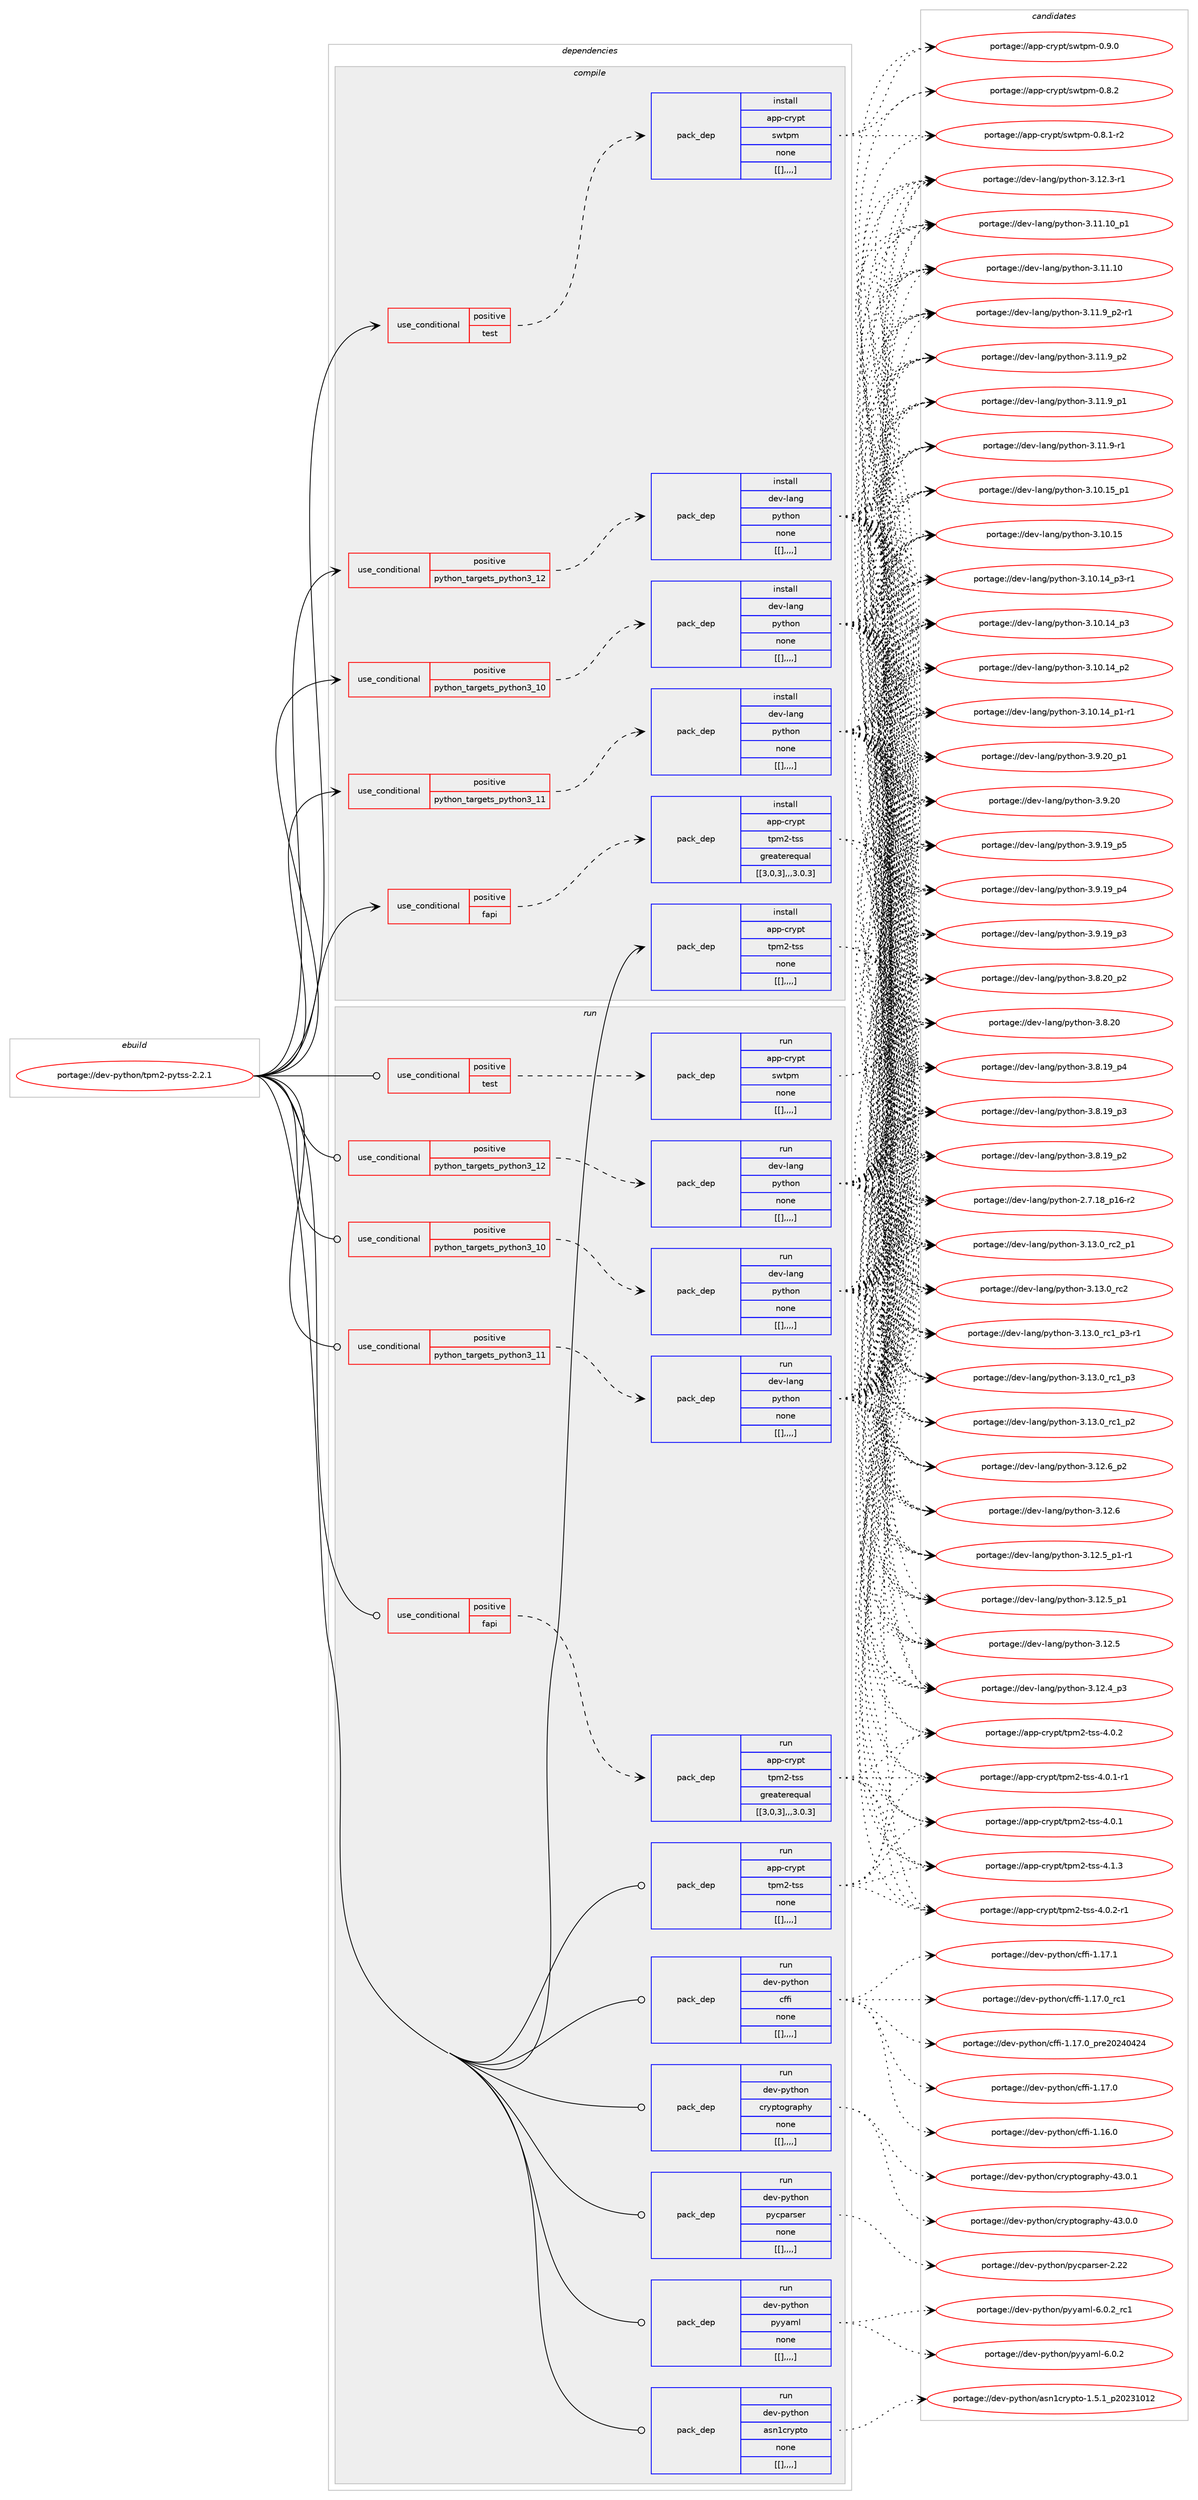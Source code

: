 digraph prolog {

# *************
# Graph options
# *************

newrank=true;
concentrate=true;
compound=true;
graph [rankdir=LR,fontname=Helvetica,fontsize=10,ranksep=1.5];#, ranksep=2.5, nodesep=0.2];
edge  [arrowhead=vee];
node  [fontname=Helvetica,fontsize=10];

# **********
# The ebuild
# **********

subgraph cluster_leftcol {
color=gray;
label=<<i>ebuild</i>>;
id [label="portage://dev-python/tpm2-pytss-2.2.1", color=red, width=4, href="../dev-python/tpm2-pytss-2.2.1.svg"];
}

# ****************
# The dependencies
# ****************

subgraph cluster_midcol {
color=gray;
label=<<i>dependencies</i>>;
subgraph cluster_compile {
fillcolor="#eeeeee";
style=filled;
label=<<i>compile</i>>;
subgraph cond42355 {
dependency169359 [label=<<TABLE BORDER="0" CELLBORDER="1" CELLSPACING="0" CELLPADDING="4"><TR><TD ROWSPAN="3" CELLPADDING="10">use_conditional</TD></TR><TR><TD>positive</TD></TR><TR><TD>fapi</TD></TR></TABLE>>, shape=none, color=red];
subgraph pack125742 {
dependency169360 [label=<<TABLE BORDER="0" CELLBORDER="1" CELLSPACING="0" CELLPADDING="4" WIDTH="220"><TR><TD ROWSPAN="6" CELLPADDING="30">pack_dep</TD></TR><TR><TD WIDTH="110">install</TD></TR><TR><TD>app-crypt</TD></TR><TR><TD>tpm2-tss</TD></TR><TR><TD>greaterequal</TD></TR><TR><TD>[[3,0,3],,,3.0.3]</TD></TR></TABLE>>, shape=none, color=blue];
}
dependency169359:e -> dependency169360:w [weight=20,style="dashed",arrowhead="vee"];
}
id:e -> dependency169359:w [weight=20,style="solid",arrowhead="vee"];
subgraph cond42356 {
dependency169361 [label=<<TABLE BORDER="0" CELLBORDER="1" CELLSPACING="0" CELLPADDING="4"><TR><TD ROWSPAN="3" CELLPADDING="10">use_conditional</TD></TR><TR><TD>positive</TD></TR><TR><TD>python_targets_python3_10</TD></TR></TABLE>>, shape=none, color=red];
subgraph pack125743 {
dependency169362 [label=<<TABLE BORDER="0" CELLBORDER="1" CELLSPACING="0" CELLPADDING="4" WIDTH="220"><TR><TD ROWSPAN="6" CELLPADDING="30">pack_dep</TD></TR><TR><TD WIDTH="110">install</TD></TR><TR><TD>dev-lang</TD></TR><TR><TD>python</TD></TR><TR><TD>none</TD></TR><TR><TD>[[],,,,]</TD></TR></TABLE>>, shape=none, color=blue];
}
dependency169361:e -> dependency169362:w [weight=20,style="dashed",arrowhead="vee"];
}
id:e -> dependency169361:w [weight=20,style="solid",arrowhead="vee"];
subgraph cond42357 {
dependency169363 [label=<<TABLE BORDER="0" CELLBORDER="1" CELLSPACING="0" CELLPADDING="4"><TR><TD ROWSPAN="3" CELLPADDING="10">use_conditional</TD></TR><TR><TD>positive</TD></TR><TR><TD>python_targets_python3_11</TD></TR></TABLE>>, shape=none, color=red];
subgraph pack125744 {
dependency169364 [label=<<TABLE BORDER="0" CELLBORDER="1" CELLSPACING="0" CELLPADDING="4" WIDTH="220"><TR><TD ROWSPAN="6" CELLPADDING="30">pack_dep</TD></TR><TR><TD WIDTH="110">install</TD></TR><TR><TD>dev-lang</TD></TR><TR><TD>python</TD></TR><TR><TD>none</TD></TR><TR><TD>[[],,,,]</TD></TR></TABLE>>, shape=none, color=blue];
}
dependency169363:e -> dependency169364:w [weight=20,style="dashed",arrowhead="vee"];
}
id:e -> dependency169363:w [weight=20,style="solid",arrowhead="vee"];
subgraph cond42358 {
dependency169365 [label=<<TABLE BORDER="0" CELLBORDER="1" CELLSPACING="0" CELLPADDING="4"><TR><TD ROWSPAN="3" CELLPADDING="10">use_conditional</TD></TR><TR><TD>positive</TD></TR><TR><TD>python_targets_python3_12</TD></TR></TABLE>>, shape=none, color=red];
subgraph pack125745 {
dependency169366 [label=<<TABLE BORDER="0" CELLBORDER="1" CELLSPACING="0" CELLPADDING="4" WIDTH="220"><TR><TD ROWSPAN="6" CELLPADDING="30">pack_dep</TD></TR><TR><TD WIDTH="110">install</TD></TR><TR><TD>dev-lang</TD></TR><TR><TD>python</TD></TR><TR><TD>none</TD></TR><TR><TD>[[],,,,]</TD></TR></TABLE>>, shape=none, color=blue];
}
dependency169365:e -> dependency169366:w [weight=20,style="dashed",arrowhead="vee"];
}
id:e -> dependency169365:w [weight=20,style="solid",arrowhead="vee"];
subgraph cond42359 {
dependency169367 [label=<<TABLE BORDER="0" CELLBORDER="1" CELLSPACING="0" CELLPADDING="4"><TR><TD ROWSPAN="3" CELLPADDING="10">use_conditional</TD></TR><TR><TD>positive</TD></TR><TR><TD>test</TD></TR></TABLE>>, shape=none, color=red];
subgraph pack125746 {
dependency169368 [label=<<TABLE BORDER="0" CELLBORDER="1" CELLSPACING="0" CELLPADDING="4" WIDTH="220"><TR><TD ROWSPAN="6" CELLPADDING="30">pack_dep</TD></TR><TR><TD WIDTH="110">install</TD></TR><TR><TD>app-crypt</TD></TR><TR><TD>swtpm</TD></TR><TR><TD>none</TD></TR><TR><TD>[[],,,,]</TD></TR></TABLE>>, shape=none, color=blue];
}
dependency169367:e -> dependency169368:w [weight=20,style="dashed",arrowhead="vee"];
}
id:e -> dependency169367:w [weight=20,style="solid",arrowhead="vee"];
subgraph pack125747 {
dependency169369 [label=<<TABLE BORDER="0" CELLBORDER="1" CELLSPACING="0" CELLPADDING="4" WIDTH="220"><TR><TD ROWSPAN="6" CELLPADDING="30">pack_dep</TD></TR><TR><TD WIDTH="110">install</TD></TR><TR><TD>app-crypt</TD></TR><TR><TD>tpm2-tss</TD></TR><TR><TD>none</TD></TR><TR><TD>[[],,,,]</TD></TR></TABLE>>, shape=none, color=blue];
}
id:e -> dependency169369:w [weight=20,style="solid",arrowhead="vee"];
}
subgraph cluster_compileandrun {
fillcolor="#eeeeee";
style=filled;
label=<<i>compile and run</i>>;
}
subgraph cluster_run {
fillcolor="#eeeeee";
style=filled;
label=<<i>run</i>>;
subgraph cond42360 {
dependency169370 [label=<<TABLE BORDER="0" CELLBORDER="1" CELLSPACING="0" CELLPADDING="4"><TR><TD ROWSPAN="3" CELLPADDING="10">use_conditional</TD></TR><TR><TD>positive</TD></TR><TR><TD>fapi</TD></TR></TABLE>>, shape=none, color=red];
subgraph pack125748 {
dependency169371 [label=<<TABLE BORDER="0" CELLBORDER="1" CELLSPACING="0" CELLPADDING="4" WIDTH="220"><TR><TD ROWSPAN="6" CELLPADDING="30">pack_dep</TD></TR><TR><TD WIDTH="110">run</TD></TR><TR><TD>app-crypt</TD></TR><TR><TD>tpm2-tss</TD></TR><TR><TD>greaterequal</TD></TR><TR><TD>[[3,0,3],,,3.0.3]</TD></TR></TABLE>>, shape=none, color=blue];
}
dependency169370:e -> dependency169371:w [weight=20,style="dashed",arrowhead="vee"];
}
id:e -> dependency169370:w [weight=20,style="solid",arrowhead="odot"];
subgraph cond42361 {
dependency169372 [label=<<TABLE BORDER="0" CELLBORDER="1" CELLSPACING="0" CELLPADDING="4"><TR><TD ROWSPAN="3" CELLPADDING="10">use_conditional</TD></TR><TR><TD>positive</TD></TR><TR><TD>python_targets_python3_10</TD></TR></TABLE>>, shape=none, color=red];
subgraph pack125749 {
dependency169373 [label=<<TABLE BORDER="0" CELLBORDER="1" CELLSPACING="0" CELLPADDING="4" WIDTH="220"><TR><TD ROWSPAN="6" CELLPADDING="30">pack_dep</TD></TR><TR><TD WIDTH="110">run</TD></TR><TR><TD>dev-lang</TD></TR><TR><TD>python</TD></TR><TR><TD>none</TD></TR><TR><TD>[[],,,,]</TD></TR></TABLE>>, shape=none, color=blue];
}
dependency169372:e -> dependency169373:w [weight=20,style="dashed",arrowhead="vee"];
}
id:e -> dependency169372:w [weight=20,style="solid",arrowhead="odot"];
subgraph cond42362 {
dependency169374 [label=<<TABLE BORDER="0" CELLBORDER="1" CELLSPACING="0" CELLPADDING="4"><TR><TD ROWSPAN="3" CELLPADDING="10">use_conditional</TD></TR><TR><TD>positive</TD></TR><TR><TD>python_targets_python3_11</TD></TR></TABLE>>, shape=none, color=red];
subgraph pack125750 {
dependency169375 [label=<<TABLE BORDER="0" CELLBORDER="1" CELLSPACING="0" CELLPADDING="4" WIDTH="220"><TR><TD ROWSPAN="6" CELLPADDING="30">pack_dep</TD></TR><TR><TD WIDTH="110">run</TD></TR><TR><TD>dev-lang</TD></TR><TR><TD>python</TD></TR><TR><TD>none</TD></TR><TR><TD>[[],,,,]</TD></TR></TABLE>>, shape=none, color=blue];
}
dependency169374:e -> dependency169375:w [weight=20,style="dashed",arrowhead="vee"];
}
id:e -> dependency169374:w [weight=20,style="solid",arrowhead="odot"];
subgraph cond42363 {
dependency169376 [label=<<TABLE BORDER="0" CELLBORDER="1" CELLSPACING="0" CELLPADDING="4"><TR><TD ROWSPAN="3" CELLPADDING="10">use_conditional</TD></TR><TR><TD>positive</TD></TR><TR><TD>python_targets_python3_12</TD></TR></TABLE>>, shape=none, color=red];
subgraph pack125751 {
dependency169377 [label=<<TABLE BORDER="0" CELLBORDER="1" CELLSPACING="0" CELLPADDING="4" WIDTH="220"><TR><TD ROWSPAN="6" CELLPADDING="30">pack_dep</TD></TR><TR><TD WIDTH="110">run</TD></TR><TR><TD>dev-lang</TD></TR><TR><TD>python</TD></TR><TR><TD>none</TD></TR><TR><TD>[[],,,,]</TD></TR></TABLE>>, shape=none, color=blue];
}
dependency169376:e -> dependency169377:w [weight=20,style="dashed",arrowhead="vee"];
}
id:e -> dependency169376:w [weight=20,style="solid",arrowhead="odot"];
subgraph cond42364 {
dependency169378 [label=<<TABLE BORDER="0" CELLBORDER="1" CELLSPACING="0" CELLPADDING="4"><TR><TD ROWSPAN="3" CELLPADDING="10">use_conditional</TD></TR><TR><TD>positive</TD></TR><TR><TD>test</TD></TR></TABLE>>, shape=none, color=red];
subgraph pack125752 {
dependency169379 [label=<<TABLE BORDER="0" CELLBORDER="1" CELLSPACING="0" CELLPADDING="4" WIDTH="220"><TR><TD ROWSPAN="6" CELLPADDING="30">pack_dep</TD></TR><TR><TD WIDTH="110">run</TD></TR><TR><TD>app-crypt</TD></TR><TR><TD>swtpm</TD></TR><TR><TD>none</TD></TR><TR><TD>[[],,,,]</TD></TR></TABLE>>, shape=none, color=blue];
}
dependency169378:e -> dependency169379:w [weight=20,style="dashed",arrowhead="vee"];
}
id:e -> dependency169378:w [weight=20,style="solid",arrowhead="odot"];
subgraph pack125753 {
dependency169380 [label=<<TABLE BORDER="0" CELLBORDER="1" CELLSPACING="0" CELLPADDING="4" WIDTH="220"><TR><TD ROWSPAN="6" CELLPADDING="30">pack_dep</TD></TR><TR><TD WIDTH="110">run</TD></TR><TR><TD>app-crypt</TD></TR><TR><TD>tpm2-tss</TD></TR><TR><TD>none</TD></TR><TR><TD>[[],,,,]</TD></TR></TABLE>>, shape=none, color=blue];
}
id:e -> dependency169380:w [weight=20,style="solid",arrowhead="odot"];
subgraph pack125754 {
dependency169381 [label=<<TABLE BORDER="0" CELLBORDER="1" CELLSPACING="0" CELLPADDING="4" WIDTH="220"><TR><TD ROWSPAN="6" CELLPADDING="30">pack_dep</TD></TR><TR><TD WIDTH="110">run</TD></TR><TR><TD>dev-python</TD></TR><TR><TD>asn1crypto</TD></TR><TR><TD>none</TD></TR><TR><TD>[[],,,,]</TD></TR></TABLE>>, shape=none, color=blue];
}
id:e -> dependency169381:w [weight=20,style="solid",arrowhead="odot"];
subgraph pack125755 {
dependency169382 [label=<<TABLE BORDER="0" CELLBORDER="1" CELLSPACING="0" CELLPADDING="4" WIDTH="220"><TR><TD ROWSPAN="6" CELLPADDING="30">pack_dep</TD></TR><TR><TD WIDTH="110">run</TD></TR><TR><TD>dev-python</TD></TR><TR><TD>cffi</TD></TR><TR><TD>none</TD></TR><TR><TD>[[],,,,]</TD></TR></TABLE>>, shape=none, color=blue];
}
id:e -> dependency169382:w [weight=20,style="solid",arrowhead="odot"];
subgraph pack125756 {
dependency169383 [label=<<TABLE BORDER="0" CELLBORDER="1" CELLSPACING="0" CELLPADDING="4" WIDTH="220"><TR><TD ROWSPAN="6" CELLPADDING="30">pack_dep</TD></TR><TR><TD WIDTH="110">run</TD></TR><TR><TD>dev-python</TD></TR><TR><TD>cryptography</TD></TR><TR><TD>none</TD></TR><TR><TD>[[],,,,]</TD></TR></TABLE>>, shape=none, color=blue];
}
id:e -> dependency169383:w [weight=20,style="solid",arrowhead="odot"];
subgraph pack125757 {
dependency169384 [label=<<TABLE BORDER="0" CELLBORDER="1" CELLSPACING="0" CELLPADDING="4" WIDTH="220"><TR><TD ROWSPAN="6" CELLPADDING="30">pack_dep</TD></TR><TR><TD WIDTH="110">run</TD></TR><TR><TD>dev-python</TD></TR><TR><TD>pycparser</TD></TR><TR><TD>none</TD></TR><TR><TD>[[],,,,]</TD></TR></TABLE>>, shape=none, color=blue];
}
id:e -> dependency169384:w [weight=20,style="solid",arrowhead="odot"];
subgraph pack125758 {
dependency169385 [label=<<TABLE BORDER="0" CELLBORDER="1" CELLSPACING="0" CELLPADDING="4" WIDTH="220"><TR><TD ROWSPAN="6" CELLPADDING="30">pack_dep</TD></TR><TR><TD WIDTH="110">run</TD></TR><TR><TD>dev-python</TD></TR><TR><TD>pyyaml</TD></TR><TR><TD>none</TD></TR><TR><TD>[[],,,,]</TD></TR></TABLE>>, shape=none, color=blue];
}
id:e -> dependency169385:w [weight=20,style="solid",arrowhead="odot"];
}
}

# **************
# The candidates
# **************

subgraph cluster_choices {
rank=same;
color=gray;
label=<<i>candidates</i>>;

subgraph choice125742 {
color=black;
nodesep=1;
choice971121124599114121112116471161121095045116115115455246494651 [label="portage://app-crypt/tpm2-tss-4.1.3", color=red, width=4,href="../app-crypt/tpm2-tss-4.1.3.svg"];
choice9711211245991141211121164711611210950451161151154552464846504511449 [label="portage://app-crypt/tpm2-tss-4.0.2-r1", color=red, width=4,href="../app-crypt/tpm2-tss-4.0.2-r1.svg"];
choice971121124599114121112116471161121095045116115115455246484650 [label="portage://app-crypt/tpm2-tss-4.0.2", color=red, width=4,href="../app-crypt/tpm2-tss-4.0.2.svg"];
choice9711211245991141211121164711611210950451161151154552464846494511449 [label="portage://app-crypt/tpm2-tss-4.0.1-r1", color=red, width=4,href="../app-crypt/tpm2-tss-4.0.1-r1.svg"];
choice971121124599114121112116471161121095045116115115455246484649 [label="portage://app-crypt/tpm2-tss-4.0.1", color=red, width=4,href="../app-crypt/tpm2-tss-4.0.1.svg"];
dependency169360:e -> choice971121124599114121112116471161121095045116115115455246494651:w [style=dotted,weight="100"];
dependency169360:e -> choice9711211245991141211121164711611210950451161151154552464846504511449:w [style=dotted,weight="100"];
dependency169360:e -> choice971121124599114121112116471161121095045116115115455246484650:w [style=dotted,weight="100"];
dependency169360:e -> choice9711211245991141211121164711611210950451161151154552464846494511449:w [style=dotted,weight="100"];
dependency169360:e -> choice971121124599114121112116471161121095045116115115455246484649:w [style=dotted,weight="100"];
}
subgraph choice125743 {
color=black;
nodesep=1;
choice100101118451089711010347112121116104111110455146495146489511499509511249 [label="portage://dev-lang/python-3.13.0_rc2_p1", color=red, width=4,href="../dev-lang/python-3.13.0_rc2_p1.svg"];
choice10010111845108971101034711212111610411111045514649514648951149950 [label="portage://dev-lang/python-3.13.0_rc2", color=red, width=4,href="../dev-lang/python-3.13.0_rc2.svg"];
choice1001011184510897110103471121211161041111104551464951464895114994995112514511449 [label="portage://dev-lang/python-3.13.0_rc1_p3-r1", color=red, width=4,href="../dev-lang/python-3.13.0_rc1_p3-r1.svg"];
choice100101118451089711010347112121116104111110455146495146489511499499511251 [label="portage://dev-lang/python-3.13.0_rc1_p3", color=red, width=4,href="../dev-lang/python-3.13.0_rc1_p3.svg"];
choice100101118451089711010347112121116104111110455146495146489511499499511250 [label="portage://dev-lang/python-3.13.0_rc1_p2", color=red, width=4,href="../dev-lang/python-3.13.0_rc1_p2.svg"];
choice100101118451089711010347112121116104111110455146495046549511250 [label="portage://dev-lang/python-3.12.6_p2", color=red, width=4,href="../dev-lang/python-3.12.6_p2.svg"];
choice10010111845108971101034711212111610411111045514649504654 [label="portage://dev-lang/python-3.12.6", color=red, width=4,href="../dev-lang/python-3.12.6.svg"];
choice1001011184510897110103471121211161041111104551464950465395112494511449 [label="portage://dev-lang/python-3.12.5_p1-r1", color=red, width=4,href="../dev-lang/python-3.12.5_p1-r1.svg"];
choice100101118451089711010347112121116104111110455146495046539511249 [label="portage://dev-lang/python-3.12.5_p1", color=red, width=4,href="../dev-lang/python-3.12.5_p1.svg"];
choice10010111845108971101034711212111610411111045514649504653 [label="portage://dev-lang/python-3.12.5", color=red, width=4,href="../dev-lang/python-3.12.5.svg"];
choice100101118451089711010347112121116104111110455146495046529511251 [label="portage://dev-lang/python-3.12.4_p3", color=red, width=4,href="../dev-lang/python-3.12.4_p3.svg"];
choice100101118451089711010347112121116104111110455146495046514511449 [label="portage://dev-lang/python-3.12.3-r1", color=red, width=4,href="../dev-lang/python-3.12.3-r1.svg"];
choice10010111845108971101034711212111610411111045514649494649489511249 [label="portage://dev-lang/python-3.11.10_p1", color=red, width=4,href="../dev-lang/python-3.11.10_p1.svg"];
choice1001011184510897110103471121211161041111104551464949464948 [label="portage://dev-lang/python-3.11.10", color=red, width=4,href="../dev-lang/python-3.11.10.svg"];
choice1001011184510897110103471121211161041111104551464949465795112504511449 [label="portage://dev-lang/python-3.11.9_p2-r1", color=red, width=4,href="../dev-lang/python-3.11.9_p2-r1.svg"];
choice100101118451089711010347112121116104111110455146494946579511250 [label="portage://dev-lang/python-3.11.9_p2", color=red, width=4,href="../dev-lang/python-3.11.9_p2.svg"];
choice100101118451089711010347112121116104111110455146494946579511249 [label="portage://dev-lang/python-3.11.9_p1", color=red, width=4,href="../dev-lang/python-3.11.9_p1.svg"];
choice100101118451089711010347112121116104111110455146494946574511449 [label="portage://dev-lang/python-3.11.9-r1", color=red, width=4,href="../dev-lang/python-3.11.9-r1.svg"];
choice10010111845108971101034711212111610411111045514649484649539511249 [label="portage://dev-lang/python-3.10.15_p1", color=red, width=4,href="../dev-lang/python-3.10.15_p1.svg"];
choice1001011184510897110103471121211161041111104551464948464953 [label="portage://dev-lang/python-3.10.15", color=red, width=4,href="../dev-lang/python-3.10.15.svg"];
choice100101118451089711010347112121116104111110455146494846495295112514511449 [label="portage://dev-lang/python-3.10.14_p3-r1", color=red, width=4,href="../dev-lang/python-3.10.14_p3-r1.svg"];
choice10010111845108971101034711212111610411111045514649484649529511251 [label="portage://dev-lang/python-3.10.14_p3", color=red, width=4,href="../dev-lang/python-3.10.14_p3.svg"];
choice10010111845108971101034711212111610411111045514649484649529511250 [label="portage://dev-lang/python-3.10.14_p2", color=red, width=4,href="../dev-lang/python-3.10.14_p2.svg"];
choice100101118451089711010347112121116104111110455146494846495295112494511449 [label="portage://dev-lang/python-3.10.14_p1-r1", color=red, width=4,href="../dev-lang/python-3.10.14_p1-r1.svg"];
choice100101118451089711010347112121116104111110455146574650489511249 [label="portage://dev-lang/python-3.9.20_p1", color=red, width=4,href="../dev-lang/python-3.9.20_p1.svg"];
choice10010111845108971101034711212111610411111045514657465048 [label="portage://dev-lang/python-3.9.20", color=red, width=4,href="../dev-lang/python-3.9.20.svg"];
choice100101118451089711010347112121116104111110455146574649579511253 [label="portage://dev-lang/python-3.9.19_p5", color=red, width=4,href="../dev-lang/python-3.9.19_p5.svg"];
choice100101118451089711010347112121116104111110455146574649579511252 [label="portage://dev-lang/python-3.9.19_p4", color=red, width=4,href="../dev-lang/python-3.9.19_p4.svg"];
choice100101118451089711010347112121116104111110455146574649579511251 [label="portage://dev-lang/python-3.9.19_p3", color=red, width=4,href="../dev-lang/python-3.9.19_p3.svg"];
choice100101118451089711010347112121116104111110455146564650489511250 [label="portage://dev-lang/python-3.8.20_p2", color=red, width=4,href="../dev-lang/python-3.8.20_p2.svg"];
choice10010111845108971101034711212111610411111045514656465048 [label="portage://dev-lang/python-3.8.20", color=red, width=4,href="../dev-lang/python-3.8.20.svg"];
choice100101118451089711010347112121116104111110455146564649579511252 [label="portage://dev-lang/python-3.8.19_p4", color=red, width=4,href="../dev-lang/python-3.8.19_p4.svg"];
choice100101118451089711010347112121116104111110455146564649579511251 [label="portage://dev-lang/python-3.8.19_p3", color=red, width=4,href="../dev-lang/python-3.8.19_p3.svg"];
choice100101118451089711010347112121116104111110455146564649579511250 [label="portage://dev-lang/python-3.8.19_p2", color=red, width=4,href="../dev-lang/python-3.8.19_p2.svg"];
choice100101118451089711010347112121116104111110455046554649569511249544511450 [label="portage://dev-lang/python-2.7.18_p16-r2", color=red, width=4,href="../dev-lang/python-2.7.18_p16-r2.svg"];
dependency169362:e -> choice100101118451089711010347112121116104111110455146495146489511499509511249:w [style=dotted,weight="100"];
dependency169362:e -> choice10010111845108971101034711212111610411111045514649514648951149950:w [style=dotted,weight="100"];
dependency169362:e -> choice1001011184510897110103471121211161041111104551464951464895114994995112514511449:w [style=dotted,weight="100"];
dependency169362:e -> choice100101118451089711010347112121116104111110455146495146489511499499511251:w [style=dotted,weight="100"];
dependency169362:e -> choice100101118451089711010347112121116104111110455146495146489511499499511250:w [style=dotted,weight="100"];
dependency169362:e -> choice100101118451089711010347112121116104111110455146495046549511250:w [style=dotted,weight="100"];
dependency169362:e -> choice10010111845108971101034711212111610411111045514649504654:w [style=dotted,weight="100"];
dependency169362:e -> choice1001011184510897110103471121211161041111104551464950465395112494511449:w [style=dotted,weight="100"];
dependency169362:e -> choice100101118451089711010347112121116104111110455146495046539511249:w [style=dotted,weight="100"];
dependency169362:e -> choice10010111845108971101034711212111610411111045514649504653:w [style=dotted,weight="100"];
dependency169362:e -> choice100101118451089711010347112121116104111110455146495046529511251:w [style=dotted,weight="100"];
dependency169362:e -> choice100101118451089711010347112121116104111110455146495046514511449:w [style=dotted,weight="100"];
dependency169362:e -> choice10010111845108971101034711212111610411111045514649494649489511249:w [style=dotted,weight="100"];
dependency169362:e -> choice1001011184510897110103471121211161041111104551464949464948:w [style=dotted,weight="100"];
dependency169362:e -> choice1001011184510897110103471121211161041111104551464949465795112504511449:w [style=dotted,weight="100"];
dependency169362:e -> choice100101118451089711010347112121116104111110455146494946579511250:w [style=dotted,weight="100"];
dependency169362:e -> choice100101118451089711010347112121116104111110455146494946579511249:w [style=dotted,weight="100"];
dependency169362:e -> choice100101118451089711010347112121116104111110455146494946574511449:w [style=dotted,weight="100"];
dependency169362:e -> choice10010111845108971101034711212111610411111045514649484649539511249:w [style=dotted,weight="100"];
dependency169362:e -> choice1001011184510897110103471121211161041111104551464948464953:w [style=dotted,weight="100"];
dependency169362:e -> choice100101118451089711010347112121116104111110455146494846495295112514511449:w [style=dotted,weight="100"];
dependency169362:e -> choice10010111845108971101034711212111610411111045514649484649529511251:w [style=dotted,weight="100"];
dependency169362:e -> choice10010111845108971101034711212111610411111045514649484649529511250:w [style=dotted,weight="100"];
dependency169362:e -> choice100101118451089711010347112121116104111110455146494846495295112494511449:w [style=dotted,weight="100"];
dependency169362:e -> choice100101118451089711010347112121116104111110455146574650489511249:w [style=dotted,weight="100"];
dependency169362:e -> choice10010111845108971101034711212111610411111045514657465048:w [style=dotted,weight="100"];
dependency169362:e -> choice100101118451089711010347112121116104111110455146574649579511253:w [style=dotted,weight="100"];
dependency169362:e -> choice100101118451089711010347112121116104111110455146574649579511252:w [style=dotted,weight="100"];
dependency169362:e -> choice100101118451089711010347112121116104111110455146574649579511251:w [style=dotted,weight="100"];
dependency169362:e -> choice100101118451089711010347112121116104111110455146564650489511250:w [style=dotted,weight="100"];
dependency169362:e -> choice10010111845108971101034711212111610411111045514656465048:w [style=dotted,weight="100"];
dependency169362:e -> choice100101118451089711010347112121116104111110455146564649579511252:w [style=dotted,weight="100"];
dependency169362:e -> choice100101118451089711010347112121116104111110455146564649579511251:w [style=dotted,weight="100"];
dependency169362:e -> choice100101118451089711010347112121116104111110455146564649579511250:w [style=dotted,weight="100"];
dependency169362:e -> choice100101118451089711010347112121116104111110455046554649569511249544511450:w [style=dotted,weight="100"];
}
subgraph choice125744 {
color=black;
nodesep=1;
choice100101118451089711010347112121116104111110455146495146489511499509511249 [label="portage://dev-lang/python-3.13.0_rc2_p1", color=red, width=4,href="../dev-lang/python-3.13.0_rc2_p1.svg"];
choice10010111845108971101034711212111610411111045514649514648951149950 [label="portage://dev-lang/python-3.13.0_rc2", color=red, width=4,href="../dev-lang/python-3.13.0_rc2.svg"];
choice1001011184510897110103471121211161041111104551464951464895114994995112514511449 [label="portage://dev-lang/python-3.13.0_rc1_p3-r1", color=red, width=4,href="../dev-lang/python-3.13.0_rc1_p3-r1.svg"];
choice100101118451089711010347112121116104111110455146495146489511499499511251 [label="portage://dev-lang/python-3.13.0_rc1_p3", color=red, width=4,href="../dev-lang/python-3.13.0_rc1_p3.svg"];
choice100101118451089711010347112121116104111110455146495146489511499499511250 [label="portage://dev-lang/python-3.13.0_rc1_p2", color=red, width=4,href="../dev-lang/python-3.13.0_rc1_p2.svg"];
choice100101118451089711010347112121116104111110455146495046549511250 [label="portage://dev-lang/python-3.12.6_p2", color=red, width=4,href="../dev-lang/python-3.12.6_p2.svg"];
choice10010111845108971101034711212111610411111045514649504654 [label="portage://dev-lang/python-3.12.6", color=red, width=4,href="../dev-lang/python-3.12.6.svg"];
choice1001011184510897110103471121211161041111104551464950465395112494511449 [label="portage://dev-lang/python-3.12.5_p1-r1", color=red, width=4,href="../dev-lang/python-3.12.5_p1-r1.svg"];
choice100101118451089711010347112121116104111110455146495046539511249 [label="portage://dev-lang/python-3.12.5_p1", color=red, width=4,href="../dev-lang/python-3.12.5_p1.svg"];
choice10010111845108971101034711212111610411111045514649504653 [label="portage://dev-lang/python-3.12.5", color=red, width=4,href="../dev-lang/python-3.12.5.svg"];
choice100101118451089711010347112121116104111110455146495046529511251 [label="portage://dev-lang/python-3.12.4_p3", color=red, width=4,href="../dev-lang/python-3.12.4_p3.svg"];
choice100101118451089711010347112121116104111110455146495046514511449 [label="portage://dev-lang/python-3.12.3-r1", color=red, width=4,href="../dev-lang/python-3.12.3-r1.svg"];
choice10010111845108971101034711212111610411111045514649494649489511249 [label="portage://dev-lang/python-3.11.10_p1", color=red, width=4,href="../dev-lang/python-3.11.10_p1.svg"];
choice1001011184510897110103471121211161041111104551464949464948 [label="portage://dev-lang/python-3.11.10", color=red, width=4,href="../dev-lang/python-3.11.10.svg"];
choice1001011184510897110103471121211161041111104551464949465795112504511449 [label="portage://dev-lang/python-3.11.9_p2-r1", color=red, width=4,href="../dev-lang/python-3.11.9_p2-r1.svg"];
choice100101118451089711010347112121116104111110455146494946579511250 [label="portage://dev-lang/python-3.11.9_p2", color=red, width=4,href="../dev-lang/python-3.11.9_p2.svg"];
choice100101118451089711010347112121116104111110455146494946579511249 [label="portage://dev-lang/python-3.11.9_p1", color=red, width=4,href="../dev-lang/python-3.11.9_p1.svg"];
choice100101118451089711010347112121116104111110455146494946574511449 [label="portage://dev-lang/python-3.11.9-r1", color=red, width=4,href="../dev-lang/python-3.11.9-r1.svg"];
choice10010111845108971101034711212111610411111045514649484649539511249 [label="portage://dev-lang/python-3.10.15_p1", color=red, width=4,href="../dev-lang/python-3.10.15_p1.svg"];
choice1001011184510897110103471121211161041111104551464948464953 [label="portage://dev-lang/python-3.10.15", color=red, width=4,href="../dev-lang/python-3.10.15.svg"];
choice100101118451089711010347112121116104111110455146494846495295112514511449 [label="portage://dev-lang/python-3.10.14_p3-r1", color=red, width=4,href="../dev-lang/python-3.10.14_p3-r1.svg"];
choice10010111845108971101034711212111610411111045514649484649529511251 [label="portage://dev-lang/python-3.10.14_p3", color=red, width=4,href="../dev-lang/python-3.10.14_p3.svg"];
choice10010111845108971101034711212111610411111045514649484649529511250 [label="portage://dev-lang/python-3.10.14_p2", color=red, width=4,href="../dev-lang/python-3.10.14_p2.svg"];
choice100101118451089711010347112121116104111110455146494846495295112494511449 [label="portage://dev-lang/python-3.10.14_p1-r1", color=red, width=4,href="../dev-lang/python-3.10.14_p1-r1.svg"];
choice100101118451089711010347112121116104111110455146574650489511249 [label="portage://dev-lang/python-3.9.20_p1", color=red, width=4,href="../dev-lang/python-3.9.20_p1.svg"];
choice10010111845108971101034711212111610411111045514657465048 [label="portage://dev-lang/python-3.9.20", color=red, width=4,href="../dev-lang/python-3.9.20.svg"];
choice100101118451089711010347112121116104111110455146574649579511253 [label="portage://dev-lang/python-3.9.19_p5", color=red, width=4,href="../dev-lang/python-3.9.19_p5.svg"];
choice100101118451089711010347112121116104111110455146574649579511252 [label="portage://dev-lang/python-3.9.19_p4", color=red, width=4,href="../dev-lang/python-3.9.19_p4.svg"];
choice100101118451089711010347112121116104111110455146574649579511251 [label="portage://dev-lang/python-3.9.19_p3", color=red, width=4,href="../dev-lang/python-3.9.19_p3.svg"];
choice100101118451089711010347112121116104111110455146564650489511250 [label="portage://dev-lang/python-3.8.20_p2", color=red, width=4,href="../dev-lang/python-3.8.20_p2.svg"];
choice10010111845108971101034711212111610411111045514656465048 [label="portage://dev-lang/python-3.8.20", color=red, width=4,href="../dev-lang/python-3.8.20.svg"];
choice100101118451089711010347112121116104111110455146564649579511252 [label="portage://dev-lang/python-3.8.19_p4", color=red, width=4,href="../dev-lang/python-3.8.19_p4.svg"];
choice100101118451089711010347112121116104111110455146564649579511251 [label="portage://dev-lang/python-3.8.19_p3", color=red, width=4,href="../dev-lang/python-3.8.19_p3.svg"];
choice100101118451089711010347112121116104111110455146564649579511250 [label="portage://dev-lang/python-3.8.19_p2", color=red, width=4,href="../dev-lang/python-3.8.19_p2.svg"];
choice100101118451089711010347112121116104111110455046554649569511249544511450 [label="portage://dev-lang/python-2.7.18_p16-r2", color=red, width=4,href="../dev-lang/python-2.7.18_p16-r2.svg"];
dependency169364:e -> choice100101118451089711010347112121116104111110455146495146489511499509511249:w [style=dotted,weight="100"];
dependency169364:e -> choice10010111845108971101034711212111610411111045514649514648951149950:w [style=dotted,weight="100"];
dependency169364:e -> choice1001011184510897110103471121211161041111104551464951464895114994995112514511449:w [style=dotted,weight="100"];
dependency169364:e -> choice100101118451089711010347112121116104111110455146495146489511499499511251:w [style=dotted,weight="100"];
dependency169364:e -> choice100101118451089711010347112121116104111110455146495146489511499499511250:w [style=dotted,weight="100"];
dependency169364:e -> choice100101118451089711010347112121116104111110455146495046549511250:w [style=dotted,weight="100"];
dependency169364:e -> choice10010111845108971101034711212111610411111045514649504654:w [style=dotted,weight="100"];
dependency169364:e -> choice1001011184510897110103471121211161041111104551464950465395112494511449:w [style=dotted,weight="100"];
dependency169364:e -> choice100101118451089711010347112121116104111110455146495046539511249:w [style=dotted,weight="100"];
dependency169364:e -> choice10010111845108971101034711212111610411111045514649504653:w [style=dotted,weight="100"];
dependency169364:e -> choice100101118451089711010347112121116104111110455146495046529511251:w [style=dotted,weight="100"];
dependency169364:e -> choice100101118451089711010347112121116104111110455146495046514511449:w [style=dotted,weight="100"];
dependency169364:e -> choice10010111845108971101034711212111610411111045514649494649489511249:w [style=dotted,weight="100"];
dependency169364:e -> choice1001011184510897110103471121211161041111104551464949464948:w [style=dotted,weight="100"];
dependency169364:e -> choice1001011184510897110103471121211161041111104551464949465795112504511449:w [style=dotted,weight="100"];
dependency169364:e -> choice100101118451089711010347112121116104111110455146494946579511250:w [style=dotted,weight="100"];
dependency169364:e -> choice100101118451089711010347112121116104111110455146494946579511249:w [style=dotted,weight="100"];
dependency169364:e -> choice100101118451089711010347112121116104111110455146494946574511449:w [style=dotted,weight="100"];
dependency169364:e -> choice10010111845108971101034711212111610411111045514649484649539511249:w [style=dotted,weight="100"];
dependency169364:e -> choice1001011184510897110103471121211161041111104551464948464953:w [style=dotted,weight="100"];
dependency169364:e -> choice100101118451089711010347112121116104111110455146494846495295112514511449:w [style=dotted,weight="100"];
dependency169364:e -> choice10010111845108971101034711212111610411111045514649484649529511251:w [style=dotted,weight="100"];
dependency169364:e -> choice10010111845108971101034711212111610411111045514649484649529511250:w [style=dotted,weight="100"];
dependency169364:e -> choice100101118451089711010347112121116104111110455146494846495295112494511449:w [style=dotted,weight="100"];
dependency169364:e -> choice100101118451089711010347112121116104111110455146574650489511249:w [style=dotted,weight="100"];
dependency169364:e -> choice10010111845108971101034711212111610411111045514657465048:w [style=dotted,weight="100"];
dependency169364:e -> choice100101118451089711010347112121116104111110455146574649579511253:w [style=dotted,weight="100"];
dependency169364:e -> choice100101118451089711010347112121116104111110455146574649579511252:w [style=dotted,weight="100"];
dependency169364:e -> choice100101118451089711010347112121116104111110455146574649579511251:w [style=dotted,weight="100"];
dependency169364:e -> choice100101118451089711010347112121116104111110455146564650489511250:w [style=dotted,weight="100"];
dependency169364:e -> choice10010111845108971101034711212111610411111045514656465048:w [style=dotted,weight="100"];
dependency169364:e -> choice100101118451089711010347112121116104111110455146564649579511252:w [style=dotted,weight="100"];
dependency169364:e -> choice100101118451089711010347112121116104111110455146564649579511251:w [style=dotted,weight="100"];
dependency169364:e -> choice100101118451089711010347112121116104111110455146564649579511250:w [style=dotted,weight="100"];
dependency169364:e -> choice100101118451089711010347112121116104111110455046554649569511249544511450:w [style=dotted,weight="100"];
}
subgraph choice125745 {
color=black;
nodesep=1;
choice100101118451089711010347112121116104111110455146495146489511499509511249 [label="portage://dev-lang/python-3.13.0_rc2_p1", color=red, width=4,href="../dev-lang/python-3.13.0_rc2_p1.svg"];
choice10010111845108971101034711212111610411111045514649514648951149950 [label="portage://dev-lang/python-3.13.0_rc2", color=red, width=4,href="../dev-lang/python-3.13.0_rc2.svg"];
choice1001011184510897110103471121211161041111104551464951464895114994995112514511449 [label="portage://dev-lang/python-3.13.0_rc1_p3-r1", color=red, width=4,href="../dev-lang/python-3.13.0_rc1_p3-r1.svg"];
choice100101118451089711010347112121116104111110455146495146489511499499511251 [label="portage://dev-lang/python-3.13.0_rc1_p3", color=red, width=4,href="../dev-lang/python-3.13.0_rc1_p3.svg"];
choice100101118451089711010347112121116104111110455146495146489511499499511250 [label="portage://dev-lang/python-3.13.0_rc1_p2", color=red, width=4,href="../dev-lang/python-3.13.0_rc1_p2.svg"];
choice100101118451089711010347112121116104111110455146495046549511250 [label="portage://dev-lang/python-3.12.6_p2", color=red, width=4,href="../dev-lang/python-3.12.6_p2.svg"];
choice10010111845108971101034711212111610411111045514649504654 [label="portage://dev-lang/python-3.12.6", color=red, width=4,href="../dev-lang/python-3.12.6.svg"];
choice1001011184510897110103471121211161041111104551464950465395112494511449 [label="portage://dev-lang/python-3.12.5_p1-r1", color=red, width=4,href="../dev-lang/python-3.12.5_p1-r1.svg"];
choice100101118451089711010347112121116104111110455146495046539511249 [label="portage://dev-lang/python-3.12.5_p1", color=red, width=4,href="../dev-lang/python-3.12.5_p1.svg"];
choice10010111845108971101034711212111610411111045514649504653 [label="portage://dev-lang/python-3.12.5", color=red, width=4,href="../dev-lang/python-3.12.5.svg"];
choice100101118451089711010347112121116104111110455146495046529511251 [label="portage://dev-lang/python-3.12.4_p3", color=red, width=4,href="../dev-lang/python-3.12.4_p3.svg"];
choice100101118451089711010347112121116104111110455146495046514511449 [label="portage://dev-lang/python-3.12.3-r1", color=red, width=4,href="../dev-lang/python-3.12.3-r1.svg"];
choice10010111845108971101034711212111610411111045514649494649489511249 [label="portage://dev-lang/python-3.11.10_p1", color=red, width=4,href="../dev-lang/python-3.11.10_p1.svg"];
choice1001011184510897110103471121211161041111104551464949464948 [label="portage://dev-lang/python-3.11.10", color=red, width=4,href="../dev-lang/python-3.11.10.svg"];
choice1001011184510897110103471121211161041111104551464949465795112504511449 [label="portage://dev-lang/python-3.11.9_p2-r1", color=red, width=4,href="../dev-lang/python-3.11.9_p2-r1.svg"];
choice100101118451089711010347112121116104111110455146494946579511250 [label="portage://dev-lang/python-3.11.9_p2", color=red, width=4,href="../dev-lang/python-3.11.9_p2.svg"];
choice100101118451089711010347112121116104111110455146494946579511249 [label="portage://dev-lang/python-3.11.9_p1", color=red, width=4,href="../dev-lang/python-3.11.9_p1.svg"];
choice100101118451089711010347112121116104111110455146494946574511449 [label="portage://dev-lang/python-3.11.9-r1", color=red, width=4,href="../dev-lang/python-3.11.9-r1.svg"];
choice10010111845108971101034711212111610411111045514649484649539511249 [label="portage://dev-lang/python-3.10.15_p1", color=red, width=4,href="../dev-lang/python-3.10.15_p1.svg"];
choice1001011184510897110103471121211161041111104551464948464953 [label="portage://dev-lang/python-3.10.15", color=red, width=4,href="../dev-lang/python-3.10.15.svg"];
choice100101118451089711010347112121116104111110455146494846495295112514511449 [label="portage://dev-lang/python-3.10.14_p3-r1", color=red, width=4,href="../dev-lang/python-3.10.14_p3-r1.svg"];
choice10010111845108971101034711212111610411111045514649484649529511251 [label="portage://dev-lang/python-3.10.14_p3", color=red, width=4,href="../dev-lang/python-3.10.14_p3.svg"];
choice10010111845108971101034711212111610411111045514649484649529511250 [label="portage://dev-lang/python-3.10.14_p2", color=red, width=4,href="../dev-lang/python-3.10.14_p2.svg"];
choice100101118451089711010347112121116104111110455146494846495295112494511449 [label="portage://dev-lang/python-3.10.14_p1-r1", color=red, width=4,href="../dev-lang/python-3.10.14_p1-r1.svg"];
choice100101118451089711010347112121116104111110455146574650489511249 [label="portage://dev-lang/python-3.9.20_p1", color=red, width=4,href="../dev-lang/python-3.9.20_p1.svg"];
choice10010111845108971101034711212111610411111045514657465048 [label="portage://dev-lang/python-3.9.20", color=red, width=4,href="../dev-lang/python-3.9.20.svg"];
choice100101118451089711010347112121116104111110455146574649579511253 [label="portage://dev-lang/python-3.9.19_p5", color=red, width=4,href="../dev-lang/python-3.9.19_p5.svg"];
choice100101118451089711010347112121116104111110455146574649579511252 [label="portage://dev-lang/python-3.9.19_p4", color=red, width=4,href="../dev-lang/python-3.9.19_p4.svg"];
choice100101118451089711010347112121116104111110455146574649579511251 [label="portage://dev-lang/python-3.9.19_p3", color=red, width=4,href="../dev-lang/python-3.9.19_p3.svg"];
choice100101118451089711010347112121116104111110455146564650489511250 [label="portage://dev-lang/python-3.8.20_p2", color=red, width=4,href="../dev-lang/python-3.8.20_p2.svg"];
choice10010111845108971101034711212111610411111045514656465048 [label="portage://dev-lang/python-3.8.20", color=red, width=4,href="../dev-lang/python-3.8.20.svg"];
choice100101118451089711010347112121116104111110455146564649579511252 [label="portage://dev-lang/python-3.8.19_p4", color=red, width=4,href="../dev-lang/python-3.8.19_p4.svg"];
choice100101118451089711010347112121116104111110455146564649579511251 [label="portage://dev-lang/python-3.8.19_p3", color=red, width=4,href="../dev-lang/python-3.8.19_p3.svg"];
choice100101118451089711010347112121116104111110455146564649579511250 [label="portage://dev-lang/python-3.8.19_p2", color=red, width=4,href="../dev-lang/python-3.8.19_p2.svg"];
choice100101118451089711010347112121116104111110455046554649569511249544511450 [label="portage://dev-lang/python-2.7.18_p16-r2", color=red, width=4,href="../dev-lang/python-2.7.18_p16-r2.svg"];
dependency169366:e -> choice100101118451089711010347112121116104111110455146495146489511499509511249:w [style=dotted,weight="100"];
dependency169366:e -> choice10010111845108971101034711212111610411111045514649514648951149950:w [style=dotted,weight="100"];
dependency169366:e -> choice1001011184510897110103471121211161041111104551464951464895114994995112514511449:w [style=dotted,weight="100"];
dependency169366:e -> choice100101118451089711010347112121116104111110455146495146489511499499511251:w [style=dotted,weight="100"];
dependency169366:e -> choice100101118451089711010347112121116104111110455146495146489511499499511250:w [style=dotted,weight="100"];
dependency169366:e -> choice100101118451089711010347112121116104111110455146495046549511250:w [style=dotted,weight="100"];
dependency169366:e -> choice10010111845108971101034711212111610411111045514649504654:w [style=dotted,weight="100"];
dependency169366:e -> choice1001011184510897110103471121211161041111104551464950465395112494511449:w [style=dotted,weight="100"];
dependency169366:e -> choice100101118451089711010347112121116104111110455146495046539511249:w [style=dotted,weight="100"];
dependency169366:e -> choice10010111845108971101034711212111610411111045514649504653:w [style=dotted,weight="100"];
dependency169366:e -> choice100101118451089711010347112121116104111110455146495046529511251:w [style=dotted,weight="100"];
dependency169366:e -> choice100101118451089711010347112121116104111110455146495046514511449:w [style=dotted,weight="100"];
dependency169366:e -> choice10010111845108971101034711212111610411111045514649494649489511249:w [style=dotted,weight="100"];
dependency169366:e -> choice1001011184510897110103471121211161041111104551464949464948:w [style=dotted,weight="100"];
dependency169366:e -> choice1001011184510897110103471121211161041111104551464949465795112504511449:w [style=dotted,weight="100"];
dependency169366:e -> choice100101118451089711010347112121116104111110455146494946579511250:w [style=dotted,weight="100"];
dependency169366:e -> choice100101118451089711010347112121116104111110455146494946579511249:w [style=dotted,weight="100"];
dependency169366:e -> choice100101118451089711010347112121116104111110455146494946574511449:w [style=dotted,weight="100"];
dependency169366:e -> choice10010111845108971101034711212111610411111045514649484649539511249:w [style=dotted,weight="100"];
dependency169366:e -> choice1001011184510897110103471121211161041111104551464948464953:w [style=dotted,weight="100"];
dependency169366:e -> choice100101118451089711010347112121116104111110455146494846495295112514511449:w [style=dotted,weight="100"];
dependency169366:e -> choice10010111845108971101034711212111610411111045514649484649529511251:w [style=dotted,weight="100"];
dependency169366:e -> choice10010111845108971101034711212111610411111045514649484649529511250:w [style=dotted,weight="100"];
dependency169366:e -> choice100101118451089711010347112121116104111110455146494846495295112494511449:w [style=dotted,weight="100"];
dependency169366:e -> choice100101118451089711010347112121116104111110455146574650489511249:w [style=dotted,weight="100"];
dependency169366:e -> choice10010111845108971101034711212111610411111045514657465048:w [style=dotted,weight="100"];
dependency169366:e -> choice100101118451089711010347112121116104111110455146574649579511253:w [style=dotted,weight="100"];
dependency169366:e -> choice100101118451089711010347112121116104111110455146574649579511252:w [style=dotted,weight="100"];
dependency169366:e -> choice100101118451089711010347112121116104111110455146574649579511251:w [style=dotted,weight="100"];
dependency169366:e -> choice100101118451089711010347112121116104111110455146564650489511250:w [style=dotted,weight="100"];
dependency169366:e -> choice10010111845108971101034711212111610411111045514656465048:w [style=dotted,weight="100"];
dependency169366:e -> choice100101118451089711010347112121116104111110455146564649579511252:w [style=dotted,weight="100"];
dependency169366:e -> choice100101118451089711010347112121116104111110455146564649579511251:w [style=dotted,weight="100"];
dependency169366:e -> choice100101118451089711010347112121116104111110455146564649579511250:w [style=dotted,weight="100"];
dependency169366:e -> choice100101118451089711010347112121116104111110455046554649569511249544511450:w [style=dotted,weight="100"];
}
subgraph choice125746 {
color=black;
nodesep=1;
choice97112112459911412111211647115119116112109454846574648 [label="portage://app-crypt/swtpm-0.9.0", color=red, width=4,href="../app-crypt/swtpm-0.9.0.svg"];
choice97112112459911412111211647115119116112109454846564650 [label="portage://app-crypt/swtpm-0.8.2", color=red, width=4,href="../app-crypt/swtpm-0.8.2.svg"];
choice971121124599114121112116471151191161121094548465646494511450 [label="portage://app-crypt/swtpm-0.8.1-r2", color=red, width=4,href="../app-crypt/swtpm-0.8.1-r2.svg"];
dependency169368:e -> choice97112112459911412111211647115119116112109454846574648:w [style=dotted,weight="100"];
dependency169368:e -> choice97112112459911412111211647115119116112109454846564650:w [style=dotted,weight="100"];
dependency169368:e -> choice971121124599114121112116471151191161121094548465646494511450:w [style=dotted,weight="100"];
}
subgraph choice125747 {
color=black;
nodesep=1;
choice971121124599114121112116471161121095045116115115455246494651 [label="portage://app-crypt/tpm2-tss-4.1.3", color=red, width=4,href="../app-crypt/tpm2-tss-4.1.3.svg"];
choice9711211245991141211121164711611210950451161151154552464846504511449 [label="portage://app-crypt/tpm2-tss-4.0.2-r1", color=red, width=4,href="../app-crypt/tpm2-tss-4.0.2-r1.svg"];
choice971121124599114121112116471161121095045116115115455246484650 [label="portage://app-crypt/tpm2-tss-4.0.2", color=red, width=4,href="../app-crypt/tpm2-tss-4.0.2.svg"];
choice9711211245991141211121164711611210950451161151154552464846494511449 [label="portage://app-crypt/tpm2-tss-4.0.1-r1", color=red, width=4,href="../app-crypt/tpm2-tss-4.0.1-r1.svg"];
choice971121124599114121112116471161121095045116115115455246484649 [label="portage://app-crypt/tpm2-tss-4.0.1", color=red, width=4,href="../app-crypt/tpm2-tss-4.0.1.svg"];
dependency169369:e -> choice971121124599114121112116471161121095045116115115455246494651:w [style=dotted,weight="100"];
dependency169369:e -> choice9711211245991141211121164711611210950451161151154552464846504511449:w [style=dotted,weight="100"];
dependency169369:e -> choice971121124599114121112116471161121095045116115115455246484650:w [style=dotted,weight="100"];
dependency169369:e -> choice9711211245991141211121164711611210950451161151154552464846494511449:w [style=dotted,weight="100"];
dependency169369:e -> choice971121124599114121112116471161121095045116115115455246484649:w [style=dotted,weight="100"];
}
subgraph choice125748 {
color=black;
nodesep=1;
choice971121124599114121112116471161121095045116115115455246494651 [label="portage://app-crypt/tpm2-tss-4.1.3", color=red, width=4,href="../app-crypt/tpm2-tss-4.1.3.svg"];
choice9711211245991141211121164711611210950451161151154552464846504511449 [label="portage://app-crypt/tpm2-tss-4.0.2-r1", color=red, width=4,href="../app-crypt/tpm2-tss-4.0.2-r1.svg"];
choice971121124599114121112116471161121095045116115115455246484650 [label="portage://app-crypt/tpm2-tss-4.0.2", color=red, width=4,href="../app-crypt/tpm2-tss-4.0.2.svg"];
choice9711211245991141211121164711611210950451161151154552464846494511449 [label="portage://app-crypt/tpm2-tss-4.0.1-r1", color=red, width=4,href="../app-crypt/tpm2-tss-4.0.1-r1.svg"];
choice971121124599114121112116471161121095045116115115455246484649 [label="portage://app-crypt/tpm2-tss-4.0.1", color=red, width=4,href="../app-crypt/tpm2-tss-4.0.1.svg"];
dependency169371:e -> choice971121124599114121112116471161121095045116115115455246494651:w [style=dotted,weight="100"];
dependency169371:e -> choice9711211245991141211121164711611210950451161151154552464846504511449:w [style=dotted,weight="100"];
dependency169371:e -> choice971121124599114121112116471161121095045116115115455246484650:w [style=dotted,weight="100"];
dependency169371:e -> choice9711211245991141211121164711611210950451161151154552464846494511449:w [style=dotted,weight="100"];
dependency169371:e -> choice971121124599114121112116471161121095045116115115455246484649:w [style=dotted,weight="100"];
}
subgraph choice125749 {
color=black;
nodesep=1;
choice100101118451089711010347112121116104111110455146495146489511499509511249 [label="portage://dev-lang/python-3.13.0_rc2_p1", color=red, width=4,href="../dev-lang/python-3.13.0_rc2_p1.svg"];
choice10010111845108971101034711212111610411111045514649514648951149950 [label="portage://dev-lang/python-3.13.0_rc2", color=red, width=4,href="../dev-lang/python-3.13.0_rc2.svg"];
choice1001011184510897110103471121211161041111104551464951464895114994995112514511449 [label="portage://dev-lang/python-3.13.0_rc1_p3-r1", color=red, width=4,href="../dev-lang/python-3.13.0_rc1_p3-r1.svg"];
choice100101118451089711010347112121116104111110455146495146489511499499511251 [label="portage://dev-lang/python-3.13.0_rc1_p3", color=red, width=4,href="../dev-lang/python-3.13.0_rc1_p3.svg"];
choice100101118451089711010347112121116104111110455146495146489511499499511250 [label="portage://dev-lang/python-3.13.0_rc1_p2", color=red, width=4,href="../dev-lang/python-3.13.0_rc1_p2.svg"];
choice100101118451089711010347112121116104111110455146495046549511250 [label="portage://dev-lang/python-3.12.6_p2", color=red, width=4,href="../dev-lang/python-3.12.6_p2.svg"];
choice10010111845108971101034711212111610411111045514649504654 [label="portage://dev-lang/python-3.12.6", color=red, width=4,href="../dev-lang/python-3.12.6.svg"];
choice1001011184510897110103471121211161041111104551464950465395112494511449 [label="portage://dev-lang/python-3.12.5_p1-r1", color=red, width=4,href="../dev-lang/python-3.12.5_p1-r1.svg"];
choice100101118451089711010347112121116104111110455146495046539511249 [label="portage://dev-lang/python-3.12.5_p1", color=red, width=4,href="../dev-lang/python-3.12.5_p1.svg"];
choice10010111845108971101034711212111610411111045514649504653 [label="portage://dev-lang/python-3.12.5", color=red, width=4,href="../dev-lang/python-3.12.5.svg"];
choice100101118451089711010347112121116104111110455146495046529511251 [label="portage://dev-lang/python-3.12.4_p3", color=red, width=4,href="../dev-lang/python-3.12.4_p3.svg"];
choice100101118451089711010347112121116104111110455146495046514511449 [label="portage://dev-lang/python-3.12.3-r1", color=red, width=4,href="../dev-lang/python-3.12.3-r1.svg"];
choice10010111845108971101034711212111610411111045514649494649489511249 [label="portage://dev-lang/python-3.11.10_p1", color=red, width=4,href="../dev-lang/python-3.11.10_p1.svg"];
choice1001011184510897110103471121211161041111104551464949464948 [label="portage://dev-lang/python-3.11.10", color=red, width=4,href="../dev-lang/python-3.11.10.svg"];
choice1001011184510897110103471121211161041111104551464949465795112504511449 [label="portage://dev-lang/python-3.11.9_p2-r1", color=red, width=4,href="../dev-lang/python-3.11.9_p2-r1.svg"];
choice100101118451089711010347112121116104111110455146494946579511250 [label="portage://dev-lang/python-3.11.9_p2", color=red, width=4,href="../dev-lang/python-3.11.9_p2.svg"];
choice100101118451089711010347112121116104111110455146494946579511249 [label="portage://dev-lang/python-3.11.9_p1", color=red, width=4,href="../dev-lang/python-3.11.9_p1.svg"];
choice100101118451089711010347112121116104111110455146494946574511449 [label="portage://dev-lang/python-3.11.9-r1", color=red, width=4,href="../dev-lang/python-3.11.9-r1.svg"];
choice10010111845108971101034711212111610411111045514649484649539511249 [label="portage://dev-lang/python-3.10.15_p1", color=red, width=4,href="../dev-lang/python-3.10.15_p1.svg"];
choice1001011184510897110103471121211161041111104551464948464953 [label="portage://dev-lang/python-3.10.15", color=red, width=4,href="../dev-lang/python-3.10.15.svg"];
choice100101118451089711010347112121116104111110455146494846495295112514511449 [label="portage://dev-lang/python-3.10.14_p3-r1", color=red, width=4,href="../dev-lang/python-3.10.14_p3-r1.svg"];
choice10010111845108971101034711212111610411111045514649484649529511251 [label="portage://dev-lang/python-3.10.14_p3", color=red, width=4,href="../dev-lang/python-3.10.14_p3.svg"];
choice10010111845108971101034711212111610411111045514649484649529511250 [label="portage://dev-lang/python-3.10.14_p2", color=red, width=4,href="../dev-lang/python-3.10.14_p2.svg"];
choice100101118451089711010347112121116104111110455146494846495295112494511449 [label="portage://dev-lang/python-3.10.14_p1-r1", color=red, width=4,href="../dev-lang/python-3.10.14_p1-r1.svg"];
choice100101118451089711010347112121116104111110455146574650489511249 [label="portage://dev-lang/python-3.9.20_p1", color=red, width=4,href="../dev-lang/python-3.9.20_p1.svg"];
choice10010111845108971101034711212111610411111045514657465048 [label="portage://dev-lang/python-3.9.20", color=red, width=4,href="../dev-lang/python-3.9.20.svg"];
choice100101118451089711010347112121116104111110455146574649579511253 [label="portage://dev-lang/python-3.9.19_p5", color=red, width=4,href="../dev-lang/python-3.9.19_p5.svg"];
choice100101118451089711010347112121116104111110455146574649579511252 [label="portage://dev-lang/python-3.9.19_p4", color=red, width=4,href="../dev-lang/python-3.9.19_p4.svg"];
choice100101118451089711010347112121116104111110455146574649579511251 [label="portage://dev-lang/python-3.9.19_p3", color=red, width=4,href="../dev-lang/python-3.9.19_p3.svg"];
choice100101118451089711010347112121116104111110455146564650489511250 [label="portage://dev-lang/python-3.8.20_p2", color=red, width=4,href="../dev-lang/python-3.8.20_p2.svg"];
choice10010111845108971101034711212111610411111045514656465048 [label="portage://dev-lang/python-3.8.20", color=red, width=4,href="../dev-lang/python-3.8.20.svg"];
choice100101118451089711010347112121116104111110455146564649579511252 [label="portage://dev-lang/python-3.8.19_p4", color=red, width=4,href="../dev-lang/python-3.8.19_p4.svg"];
choice100101118451089711010347112121116104111110455146564649579511251 [label="portage://dev-lang/python-3.8.19_p3", color=red, width=4,href="../dev-lang/python-3.8.19_p3.svg"];
choice100101118451089711010347112121116104111110455146564649579511250 [label="portage://dev-lang/python-3.8.19_p2", color=red, width=4,href="../dev-lang/python-3.8.19_p2.svg"];
choice100101118451089711010347112121116104111110455046554649569511249544511450 [label="portage://dev-lang/python-2.7.18_p16-r2", color=red, width=4,href="../dev-lang/python-2.7.18_p16-r2.svg"];
dependency169373:e -> choice100101118451089711010347112121116104111110455146495146489511499509511249:w [style=dotted,weight="100"];
dependency169373:e -> choice10010111845108971101034711212111610411111045514649514648951149950:w [style=dotted,weight="100"];
dependency169373:e -> choice1001011184510897110103471121211161041111104551464951464895114994995112514511449:w [style=dotted,weight="100"];
dependency169373:e -> choice100101118451089711010347112121116104111110455146495146489511499499511251:w [style=dotted,weight="100"];
dependency169373:e -> choice100101118451089711010347112121116104111110455146495146489511499499511250:w [style=dotted,weight="100"];
dependency169373:e -> choice100101118451089711010347112121116104111110455146495046549511250:w [style=dotted,weight="100"];
dependency169373:e -> choice10010111845108971101034711212111610411111045514649504654:w [style=dotted,weight="100"];
dependency169373:e -> choice1001011184510897110103471121211161041111104551464950465395112494511449:w [style=dotted,weight="100"];
dependency169373:e -> choice100101118451089711010347112121116104111110455146495046539511249:w [style=dotted,weight="100"];
dependency169373:e -> choice10010111845108971101034711212111610411111045514649504653:w [style=dotted,weight="100"];
dependency169373:e -> choice100101118451089711010347112121116104111110455146495046529511251:w [style=dotted,weight="100"];
dependency169373:e -> choice100101118451089711010347112121116104111110455146495046514511449:w [style=dotted,weight="100"];
dependency169373:e -> choice10010111845108971101034711212111610411111045514649494649489511249:w [style=dotted,weight="100"];
dependency169373:e -> choice1001011184510897110103471121211161041111104551464949464948:w [style=dotted,weight="100"];
dependency169373:e -> choice1001011184510897110103471121211161041111104551464949465795112504511449:w [style=dotted,weight="100"];
dependency169373:e -> choice100101118451089711010347112121116104111110455146494946579511250:w [style=dotted,weight="100"];
dependency169373:e -> choice100101118451089711010347112121116104111110455146494946579511249:w [style=dotted,weight="100"];
dependency169373:e -> choice100101118451089711010347112121116104111110455146494946574511449:w [style=dotted,weight="100"];
dependency169373:e -> choice10010111845108971101034711212111610411111045514649484649539511249:w [style=dotted,weight="100"];
dependency169373:e -> choice1001011184510897110103471121211161041111104551464948464953:w [style=dotted,weight="100"];
dependency169373:e -> choice100101118451089711010347112121116104111110455146494846495295112514511449:w [style=dotted,weight="100"];
dependency169373:e -> choice10010111845108971101034711212111610411111045514649484649529511251:w [style=dotted,weight="100"];
dependency169373:e -> choice10010111845108971101034711212111610411111045514649484649529511250:w [style=dotted,weight="100"];
dependency169373:e -> choice100101118451089711010347112121116104111110455146494846495295112494511449:w [style=dotted,weight="100"];
dependency169373:e -> choice100101118451089711010347112121116104111110455146574650489511249:w [style=dotted,weight="100"];
dependency169373:e -> choice10010111845108971101034711212111610411111045514657465048:w [style=dotted,weight="100"];
dependency169373:e -> choice100101118451089711010347112121116104111110455146574649579511253:w [style=dotted,weight="100"];
dependency169373:e -> choice100101118451089711010347112121116104111110455146574649579511252:w [style=dotted,weight="100"];
dependency169373:e -> choice100101118451089711010347112121116104111110455146574649579511251:w [style=dotted,weight="100"];
dependency169373:e -> choice100101118451089711010347112121116104111110455146564650489511250:w [style=dotted,weight="100"];
dependency169373:e -> choice10010111845108971101034711212111610411111045514656465048:w [style=dotted,weight="100"];
dependency169373:e -> choice100101118451089711010347112121116104111110455146564649579511252:w [style=dotted,weight="100"];
dependency169373:e -> choice100101118451089711010347112121116104111110455146564649579511251:w [style=dotted,weight="100"];
dependency169373:e -> choice100101118451089711010347112121116104111110455146564649579511250:w [style=dotted,weight="100"];
dependency169373:e -> choice100101118451089711010347112121116104111110455046554649569511249544511450:w [style=dotted,weight="100"];
}
subgraph choice125750 {
color=black;
nodesep=1;
choice100101118451089711010347112121116104111110455146495146489511499509511249 [label="portage://dev-lang/python-3.13.0_rc2_p1", color=red, width=4,href="../dev-lang/python-3.13.0_rc2_p1.svg"];
choice10010111845108971101034711212111610411111045514649514648951149950 [label="portage://dev-lang/python-3.13.0_rc2", color=red, width=4,href="../dev-lang/python-3.13.0_rc2.svg"];
choice1001011184510897110103471121211161041111104551464951464895114994995112514511449 [label="portage://dev-lang/python-3.13.0_rc1_p3-r1", color=red, width=4,href="../dev-lang/python-3.13.0_rc1_p3-r1.svg"];
choice100101118451089711010347112121116104111110455146495146489511499499511251 [label="portage://dev-lang/python-3.13.0_rc1_p3", color=red, width=4,href="../dev-lang/python-3.13.0_rc1_p3.svg"];
choice100101118451089711010347112121116104111110455146495146489511499499511250 [label="portage://dev-lang/python-3.13.0_rc1_p2", color=red, width=4,href="../dev-lang/python-3.13.0_rc1_p2.svg"];
choice100101118451089711010347112121116104111110455146495046549511250 [label="portage://dev-lang/python-3.12.6_p2", color=red, width=4,href="../dev-lang/python-3.12.6_p2.svg"];
choice10010111845108971101034711212111610411111045514649504654 [label="portage://dev-lang/python-3.12.6", color=red, width=4,href="../dev-lang/python-3.12.6.svg"];
choice1001011184510897110103471121211161041111104551464950465395112494511449 [label="portage://dev-lang/python-3.12.5_p1-r1", color=red, width=4,href="../dev-lang/python-3.12.5_p1-r1.svg"];
choice100101118451089711010347112121116104111110455146495046539511249 [label="portage://dev-lang/python-3.12.5_p1", color=red, width=4,href="../dev-lang/python-3.12.5_p1.svg"];
choice10010111845108971101034711212111610411111045514649504653 [label="portage://dev-lang/python-3.12.5", color=red, width=4,href="../dev-lang/python-3.12.5.svg"];
choice100101118451089711010347112121116104111110455146495046529511251 [label="portage://dev-lang/python-3.12.4_p3", color=red, width=4,href="../dev-lang/python-3.12.4_p3.svg"];
choice100101118451089711010347112121116104111110455146495046514511449 [label="portage://dev-lang/python-3.12.3-r1", color=red, width=4,href="../dev-lang/python-3.12.3-r1.svg"];
choice10010111845108971101034711212111610411111045514649494649489511249 [label="portage://dev-lang/python-3.11.10_p1", color=red, width=4,href="../dev-lang/python-3.11.10_p1.svg"];
choice1001011184510897110103471121211161041111104551464949464948 [label="portage://dev-lang/python-3.11.10", color=red, width=4,href="../dev-lang/python-3.11.10.svg"];
choice1001011184510897110103471121211161041111104551464949465795112504511449 [label="portage://dev-lang/python-3.11.9_p2-r1", color=red, width=4,href="../dev-lang/python-3.11.9_p2-r1.svg"];
choice100101118451089711010347112121116104111110455146494946579511250 [label="portage://dev-lang/python-3.11.9_p2", color=red, width=4,href="../dev-lang/python-3.11.9_p2.svg"];
choice100101118451089711010347112121116104111110455146494946579511249 [label="portage://dev-lang/python-3.11.9_p1", color=red, width=4,href="../dev-lang/python-3.11.9_p1.svg"];
choice100101118451089711010347112121116104111110455146494946574511449 [label="portage://dev-lang/python-3.11.9-r1", color=red, width=4,href="../dev-lang/python-3.11.9-r1.svg"];
choice10010111845108971101034711212111610411111045514649484649539511249 [label="portage://dev-lang/python-3.10.15_p1", color=red, width=4,href="../dev-lang/python-3.10.15_p1.svg"];
choice1001011184510897110103471121211161041111104551464948464953 [label="portage://dev-lang/python-3.10.15", color=red, width=4,href="../dev-lang/python-3.10.15.svg"];
choice100101118451089711010347112121116104111110455146494846495295112514511449 [label="portage://dev-lang/python-3.10.14_p3-r1", color=red, width=4,href="../dev-lang/python-3.10.14_p3-r1.svg"];
choice10010111845108971101034711212111610411111045514649484649529511251 [label="portage://dev-lang/python-3.10.14_p3", color=red, width=4,href="../dev-lang/python-3.10.14_p3.svg"];
choice10010111845108971101034711212111610411111045514649484649529511250 [label="portage://dev-lang/python-3.10.14_p2", color=red, width=4,href="../dev-lang/python-3.10.14_p2.svg"];
choice100101118451089711010347112121116104111110455146494846495295112494511449 [label="portage://dev-lang/python-3.10.14_p1-r1", color=red, width=4,href="../dev-lang/python-3.10.14_p1-r1.svg"];
choice100101118451089711010347112121116104111110455146574650489511249 [label="portage://dev-lang/python-3.9.20_p1", color=red, width=4,href="../dev-lang/python-3.9.20_p1.svg"];
choice10010111845108971101034711212111610411111045514657465048 [label="portage://dev-lang/python-3.9.20", color=red, width=4,href="../dev-lang/python-3.9.20.svg"];
choice100101118451089711010347112121116104111110455146574649579511253 [label="portage://dev-lang/python-3.9.19_p5", color=red, width=4,href="../dev-lang/python-3.9.19_p5.svg"];
choice100101118451089711010347112121116104111110455146574649579511252 [label="portage://dev-lang/python-3.9.19_p4", color=red, width=4,href="../dev-lang/python-3.9.19_p4.svg"];
choice100101118451089711010347112121116104111110455146574649579511251 [label="portage://dev-lang/python-3.9.19_p3", color=red, width=4,href="../dev-lang/python-3.9.19_p3.svg"];
choice100101118451089711010347112121116104111110455146564650489511250 [label="portage://dev-lang/python-3.8.20_p2", color=red, width=4,href="../dev-lang/python-3.8.20_p2.svg"];
choice10010111845108971101034711212111610411111045514656465048 [label="portage://dev-lang/python-3.8.20", color=red, width=4,href="../dev-lang/python-3.8.20.svg"];
choice100101118451089711010347112121116104111110455146564649579511252 [label="portage://dev-lang/python-3.8.19_p4", color=red, width=4,href="../dev-lang/python-3.8.19_p4.svg"];
choice100101118451089711010347112121116104111110455146564649579511251 [label="portage://dev-lang/python-3.8.19_p3", color=red, width=4,href="../dev-lang/python-3.8.19_p3.svg"];
choice100101118451089711010347112121116104111110455146564649579511250 [label="portage://dev-lang/python-3.8.19_p2", color=red, width=4,href="../dev-lang/python-3.8.19_p2.svg"];
choice100101118451089711010347112121116104111110455046554649569511249544511450 [label="portage://dev-lang/python-2.7.18_p16-r2", color=red, width=4,href="../dev-lang/python-2.7.18_p16-r2.svg"];
dependency169375:e -> choice100101118451089711010347112121116104111110455146495146489511499509511249:w [style=dotted,weight="100"];
dependency169375:e -> choice10010111845108971101034711212111610411111045514649514648951149950:w [style=dotted,weight="100"];
dependency169375:e -> choice1001011184510897110103471121211161041111104551464951464895114994995112514511449:w [style=dotted,weight="100"];
dependency169375:e -> choice100101118451089711010347112121116104111110455146495146489511499499511251:w [style=dotted,weight="100"];
dependency169375:e -> choice100101118451089711010347112121116104111110455146495146489511499499511250:w [style=dotted,weight="100"];
dependency169375:e -> choice100101118451089711010347112121116104111110455146495046549511250:w [style=dotted,weight="100"];
dependency169375:e -> choice10010111845108971101034711212111610411111045514649504654:w [style=dotted,weight="100"];
dependency169375:e -> choice1001011184510897110103471121211161041111104551464950465395112494511449:w [style=dotted,weight="100"];
dependency169375:e -> choice100101118451089711010347112121116104111110455146495046539511249:w [style=dotted,weight="100"];
dependency169375:e -> choice10010111845108971101034711212111610411111045514649504653:w [style=dotted,weight="100"];
dependency169375:e -> choice100101118451089711010347112121116104111110455146495046529511251:w [style=dotted,weight="100"];
dependency169375:e -> choice100101118451089711010347112121116104111110455146495046514511449:w [style=dotted,weight="100"];
dependency169375:e -> choice10010111845108971101034711212111610411111045514649494649489511249:w [style=dotted,weight="100"];
dependency169375:e -> choice1001011184510897110103471121211161041111104551464949464948:w [style=dotted,weight="100"];
dependency169375:e -> choice1001011184510897110103471121211161041111104551464949465795112504511449:w [style=dotted,weight="100"];
dependency169375:e -> choice100101118451089711010347112121116104111110455146494946579511250:w [style=dotted,weight="100"];
dependency169375:e -> choice100101118451089711010347112121116104111110455146494946579511249:w [style=dotted,weight="100"];
dependency169375:e -> choice100101118451089711010347112121116104111110455146494946574511449:w [style=dotted,weight="100"];
dependency169375:e -> choice10010111845108971101034711212111610411111045514649484649539511249:w [style=dotted,weight="100"];
dependency169375:e -> choice1001011184510897110103471121211161041111104551464948464953:w [style=dotted,weight="100"];
dependency169375:e -> choice100101118451089711010347112121116104111110455146494846495295112514511449:w [style=dotted,weight="100"];
dependency169375:e -> choice10010111845108971101034711212111610411111045514649484649529511251:w [style=dotted,weight="100"];
dependency169375:e -> choice10010111845108971101034711212111610411111045514649484649529511250:w [style=dotted,weight="100"];
dependency169375:e -> choice100101118451089711010347112121116104111110455146494846495295112494511449:w [style=dotted,weight="100"];
dependency169375:e -> choice100101118451089711010347112121116104111110455146574650489511249:w [style=dotted,weight="100"];
dependency169375:e -> choice10010111845108971101034711212111610411111045514657465048:w [style=dotted,weight="100"];
dependency169375:e -> choice100101118451089711010347112121116104111110455146574649579511253:w [style=dotted,weight="100"];
dependency169375:e -> choice100101118451089711010347112121116104111110455146574649579511252:w [style=dotted,weight="100"];
dependency169375:e -> choice100101118451089711010347112121116104111110455146574649579511251:w [style=dotted,weight="100"];
dependency169375:e -> choice100101118451089711010347112121116104111110455146564650489511250:w [style=dotted,weight="100"];
dependency169375:e -> choice10010111845108971101034711212111610411111045514656465048:w [style=dotted,weight="100"];
dependency169375:e -> choice100101118451089711010347112121116104111110455146564649579511252:w [style=dotted,weight="100"];
dependency169375:e -> choice100101118451089711010347112121116104111110455146564649579511251:w [style=dotted,weight="100"];
dependency169375:e -> choice100101118451089711010347112121116104111110455146564649579511250:w [style=dotted,weight="100"];
dependency169375:e -> choice100101118451089711010347112121116104111110455046554649569511249544511450:w [style=dotted,weight="100"];
}
subgraph choice125751 {
color=black;
nodesep=1;
choice100101118451089711010347112121116104111110455146495146489511499509511249 [label="portage://dev-lang/python-3.13.0_rc2_p1", color=red, width=4,href="../dev-lang/python-3.13.0_rc2_p1.svg"];
choice10010111845108971101034711212111610411111045514649514648951149950 [label="portage://dev-lang/python-3.13.0_rc2", color=red, width=4,href="../dev-lang/python-3.13.0_rc2.svg"];
choice1001011184510897110103471121211161041111104551464951464895114994995112514511449 [label="portage://dev-lang/python-3.13.0_rc1_p3-r1", color=red, width=4,href="../dev-lang/python-3.13.0_rc1_p3-r1.svg"];
choice100101118451089711010347112121116104111110455146495146489511499499511251 [label="portage://dev-lang/python-3.13.0_rc1_p3", color=red, width=4,href="../dev-lang/python-3.13.0_rc1_p3.svg"];
choice100101118451089711010347112121116104111110455146495146489511499499511250 [label="portage://dev-lang/python-3.13.0_rc1_p2", color=red, width=4,href="../dev-lang/python-3.13.0_rc1_p2.svg"];
choice100101118451089711010347112121116104111110455146495046549511250 [label="portage://dev-lang/python-3.12.6_p2", color=red, width=4,href="../dev-lang/python-3.12.6_p2.svg"];
choice10010111845108971101034711212111610411111045514649504654 [label="portage://dev-lang/python-3.12.6", color=red, width=4,href="../dev-lang/python-3.12.6.svg"];
choice1001011184510897110103471121211161041111104551464950465395112494511449 [label="portage://dev-lang/python-3.12.5_p1-r1", color=red, width=4,href="../dev-lang/python-3.12.5_p1-r1.svg"];
choice100101118451089711010347112121116104111110455146495046539511249 [label="portage://dev-lang/python-3.12.5_p1", color=red, width=4,href="../dev-lang/python-3.12.5_p1.svg"];
choice10010111845108971101034711212111610411111045514649504653 [label="portage://dev-lang/python-3.12.5", color=red, width=4,href="../dev-lang/python-3.12.5.svg"];
choice100101118451089711010347112121116104111110455146495046529511251 [label="portage://dev-lang/python-3.12.4_p3", color=red, width=4,href="../dev-lang/python-3.12.4_p3.svg"];
choice100101118451089711010347112121116104111110455146495046514511449 [label="portage://dev-lang/python-3.12.3-r1", color=red, width=4,href="../dev-lang/python-3.12.3-r1.svg"];
choice10010111845108971101034711212111610411111045514649494649489511249 [label="portage://dev-lang/python-3.11.10_p1", color=red, width=4,href="../dev-lang/python-3.11.10_p1.svg"];
choice1001011184510897110103471121211161041111104551464949464948 [label="portage://dev-lang/python-3.11.10", color=red, width=4,href="../dev-lang/python-3.11.10.svg"];
choice1001011184510897110103471121211161041111104551464949465795112504511449 [label="portage://dev-lang/python-3.11.9_p2-r1", color=red, width=4,href="../dev-lang/python-3.11.9_p2-r1.svg"];
choice100101118451089711010347112121116104111110455146494946579511250 [label="portage://dev-lang/python-3.11.9_p2", color=red, width=4,href="../dev-lang/python-3.11.9_p2.svg"];
choice100101118451089711010347112121116104111110455146494946579511249 [label="portage://dev-lang/python-3.11.9_p1", color=red, width=4,href="../dev-lang/python-3.11.9_p1.svg"];
choice100101118451089711010347112121116104111110455146494946574511449 [label="portage://dev-lang/python-3.11.9-r1", color=red, width=4,href="../dev-lang/python-3.11.9-r1.svg"];
choice10010111845108971101034711212111610411111045514649484649539511249 [label="portage://dev-lang/python-3.10.15_p1", color=red, width=4,href="../dev-lang/python-3.10.15_p1.svg"];
choice1001011184510897110103471121211161041111104551464948464953 [label="portage://dev-lang/python-3.10.15", color=red, width=4,href="../dev-lang/python-3.10.15.svg"];
choice100101118451089711010347112121116104111110455146494846495295112514511449 [label="portage://dev-lang/python-3.10.14_p3-r1", color=red, width=4,href="../dev-lang/python-3.10.14_p3-r1.svg"];
choice10010111845108971101034711212111610411111045514649484649529511251 [label="portage://dev-lang/python-3.10.14_p3", color=red, width=4,href="../dev-lang/python-3.10.14_p3.svg"];
choice10010111845108971101034711212111610411111045514649484649529511250 [label="portage://dev-lang/python-3.10.14_p2", color=red, width=4,href="../dev-lang/python-3.10.14_p2.svg"];
choice100101118451089711010347112121116104111110455146494846495295112494511449 [label="portage://dev-lang/python-3.10.14_p1-r1", color=red, width=4,href="../dev-lang/python-3.10.14_p1-r1.svg"];
choice100101118451089711010347112121116104111110455146574650489511249 [label="portage://dev-lang/python-3.9.20_p1", color=red, width=4,href="../dev-lang/python-3.9.20_p1.svg"];
choice10010111845108971101034711212111610411111045514657465048 [label="portage://dev-lang/python-3.9.20", color=red, width=4,href="../dev-lang/python-3.9.20.svg"];
choice100101118451089711010347112121116104111110455146574649579511253 [label="portage://dev-lang/python-3.9.19_p5", color=red, width=4,href="../dev-lang/python-3.9.19_p5.svg"];
choice100101118451089711010347112121116104111110455146574649579511252 [label="portage://dev-lang/python-3.9.19_p4", color=red, width=4,href="../dev-lang/python-3.9.19_p4.svg"];
choice100101118451089711010347112121116104111110455146574649579511251 [label="portage://dev-lang/python-3.9.19_p3", color=red, width=4,href="../dev-lang/python-3.9.19_p3.svg"];
choice100101118451089711010347112121116104111110455146564650489511250 [label="portage://dev-lang/python-3.8.20_p2", color=red, width=4,href="../dev-lang/python-3.8.20_p2.svg"];
choice10010111845108971101034711212111610411111045514656465048 [label="portage://dev-lang/python-3.8.20", color=red, width=4,href="../dev-lang/python-3.8.20.svg"];
choice100101118451089711010347112121116104111110455146564649579511252 [label="portage://dev-lang/python-3.8.19_p4", color=red, width=4,href="../dev-lang/python-3.8.19_p4.svg"];
choice100101118451089711010347112121116104111110455146564649579511251 [label="portage://dev-lang/python-3.8.19_p3", color=red, width=4,href="../dev-lang/python-3.8.19_p3.svg"];
choice100101118451089711010347112121116104111110455146564649579511250 [label="portage://dev-lang/python-3.8.19_p2", color=red, width=4,href="../dev-lang/python-3.8.19_p2.svg"];
choice100101118451089711010347112121116104111110455046554649569511249544511450 [label="portage://dev-lang/python-2.7.18_p16-r2", color=red, width=4,href="../dev-lang/python-2.7.18_p16-r2.svg"];
dependency169377:e -> choice100101118451089711010347112121116104111110455146495146489511499509511249:w [style=dotted,weight="100"];
dependency169377:e -> choice10010111845108971101034711212111610411111045514649514648951149950:w [style=dotted,weight="100"];
dependency169377:e -> choice1001011184510897110103471121211161041111104551464951464895114994995112514511449:w [style=dotted,weight="100"];
dependency169377:e -> choice100101118451089711010347112121116104111110455146495146489511499499511251:w [style=dotted,weight="100"];
dependency169377:e -> choice100101118451089711010347112121116104111110455146495146489511499499511250:w [style=dotted,weight="100"];
dependency169377:e -> choice100101118451089711010347112121116104111110455146495046549511250:w [style=dotted,weight="100"];
dependency169377:e -> choice10010111845108971101034711212111610411111045514649504654:w [style=dotted,weight="100"];
dependency169377:e -> choice1001011184510897110103471121211161041111104551464950465395112494511449:w [style=dotted,weight="100"];
dependency169377:e -> choice100101118451089711010347112121116104111110455146495046539511249:w [style=dotted,weight="100"];
dependency169377:e -> choice10010111845108971101034711212111610411111045514649504653:w [style=dotted,weight="100"];
dependency169377:e -> choice100101118451089711010347112121116104111110455146495046529511251:w [style=dotted,weight="100"];
dependency169377:e -> choice100101118451089711010347112121116104111110455146495046514511449:w [style=dotted,weight="100"];
dependency169377:e -> choice10010111845108971101034711212111610411111045514649494649489511249:w [style=dotted,weight="100"];
dependency169377:e -> choice1001011184510897110103471121211161041111104551464949464948:w [style=dotted,weight="100"];
dependency169377:e -> choice1001011184510897110103471121211161041111104551464949465795112504511449:w [style=dotted,weight="100"];
dependency169377:e -> choice100101118451089711010347112121116104111110455146494946579511250:w [style=dotted,weight="100"];
dependency169377:e -> choice100101118451089711010347112121116104111110455146494946579511249:w [style=dotted,weight="100"];
dependency169377:e -> choice100101118451089711010347112121116104111110455146494946574511449:w [style=dotted,weight="100"];
dependency169377:e -> choice10010111845108971101034711212111610411111045514649484649539511249:w [style=dotted,weight="100"];
dependency169377:e -> choice1001011184510897110103471121211161041111104551464948464953:w [style=dotted,weight="100"];
dependency169377:e -> choice100101118451089711010347112121116104111110455146494846495295112514511449:w [style=dotted,weight="100"];
dependency169377:e -> choice10010111845108971101034711212111610411111045514649484649529511251:w [style=dotted,weight="100"];
dependency169377:e -> choice10010111845108971101034711212111610411111045514649484649529511250:w [style=dotted,weight="100"];
dependency169377:e -> choice100101118451089711010347112121116104111110455146494846495295112494511449:w [style=dotted,weight="100"];
dependency169377:e -> choice100101118451089711010347112121116104111110455146574650489511249:w [style=dotted,weight="100"];
dependency169377:e -> choice10010111845108971101034711212111610411111045514657465048:w [style=dotted,weight="100"];
dependency169377:e -> choice100101118451089711010347112121116104111110455146574649579511253:w [style=dotted,weight="100"];
dependency169377:e -> choice100101118451089711010347112121116104111110455146574649579511252:w [style=dotted,weight="100"];
dependency169377:e -> choice100101118451089711010347112121116104111110455146574649579511251:w [style=dotted,weight="100"];
dependency169377:e -> choice100101118451089711010347112121116104111110455146564650489511250:w [style=dotted,weight="100"];
dependency169377:e -> choice10010111845108971101034711212111610411111045514656465048:w [style=dotted,weight="100"];
dependency169377:e -> choice100101118451089711010347112121116104111110455146564649579511252:w [style=dotted,weight="100"];
dependency169377:e -> choice100101118451089711010347112121116104111110455146564649579511251:w [style=dotted,weight="100"];
dependency169377:e -> choice100101118451089711010347112121116104111110455146564649579511250:w [style=dotted,weight="100"];
dependency169377:e -> choice100101118451089711010347112121116104111110455046554649569511249544511450:w [style=dotted,weight="100"];
}
subgraph choice125752 {
color=black;
nodesep=1;
choice97112112459911412111211647115119116112109454846574648 [label="portage://app-crypt/swtpm-0.9.0", color=red, width=4,href="../app-crypt/swtpm-0.9.0.svg"];
choice97112112459911412111211647115119116112109454846564650 [label="portage://app-crypt/swtpm-0.8.2", color=red, width=4,href="../app-crypt/swtpm-0.8.2.svg"];
choice971121124599114121112116471151191161121094548465646494511450 [label="portage://app-crypt/swtpm-0.8.1-r2", color=red, width=4,href="../app-crypt/swtpm-0.8.1-r2.svg"];
dependency169379:e -> choice97112112459911412111211647115119116112109454846574648:w [style=dotted,weight="100"];
dependency169379:e -> choice97112112459911412111211647115119116112109454846564650:w [style=dotted,weight="100"];
dependency169379:e -> choice971121124599114121112116471151191161121094548465646494511450:w [style=dotted,weight="100"];
}
subgraph choice125753 {
color=black;
nodesep=1;
choice971121124599114121112116471161121095045116115115455246494651 [label="portage://app-crypt/tpm2-tss-4.1.3", color=red, width=4,href="../app-crypt/tpm2-tss-4.1.3.svg"];
choice9711211245991141211121164711611210950451161151154552464846504511449 [label="portage://app-crypt/tpm2-tss-4.0.2-r1", color=red, width=4,href="../app-crypt/tpm2-tss-4.0.2-r1.svg"];
choice971121124599114121112116471161121095045116115115455246484650 [label="portage://app-crypt/tpm2-tss-4.0.2", color=red, width=4,href="../app-crypt/tpm2-tss-4.0.2.svg"];
choice9711211245991141211121164711611210950451161151154552464846494511449 [label="portage://app-crypt/tpm2-tss-4.0.1-r1", color=red, width=4,href="../app-crypt/tpm2-tss-4.0.1-r1.svg"];
choice971121124599114121112116471161121095045116115115455246484649 [label="portage://app-crypt/tpm2-tss-4.0.1", color=red, width=4,href="../app-crypt/tpm2-tss-4.0.1.svg"];
dependency169380:e -> choice971121124599114121112116471161121095045116115115455246494651:w [style=dotted,weight="100"];
dependency169380:e -> choice9711211245991141211121164711611210950451161151154552464846504511449:w [style=dotted,weight="100"];
dependency169380:e -> choice971121124599114121112116471161121095045116115115455246484650:w [style=dotted,weight="100"];
dependency169380:e -> choice9711211245991141211121164711611210950451161151154552464846494511449:w [style=dotted,weight="100"];
dependency169380:e -> choice971121124599114121112116471161121095045116115115455246484649:w [style=dotted,weight="100"];
}
subgraph choice125754 {
color=black;
nodesep=1;
choice1001011184511212111610411111047971151104999114121112116111454946534649951125048505149484950 [label="portage://dev-python/asn1crypto-1.5.1_p20231012", color=red, width=4,href="../dev-python/asn1crypto-1.5.1_p20231012.svg"];
dependency169381:e -> choice1001011184511212111610411111047971151104999114121112116111454946534649951125048505149484950:w [style=dotted,weight="100"];
}
subgraph choice125755 {
color=black;
nodesep=1;
choice10010111845112121116104111110479910210210545494649554649 [label="portage://dev-python/cffi-1.17.1", color=red, width=4,href="../dev-python/cffi-1.17.1.svg"];
choice10010111845112121116104111110479910210210545494649554648951149949 [label="portage://dev-python/cffi-1.17.0_rc1", color=red, width=4,href="../dev-python/cffi-1.17.0_rc1.svg"];
choice10010111845112121116104111110479910210210545494649554648951121141015048505248525052 [label="portage://dev-python/cffi-1.17.0_pre20240424", color=red, width=4,href="../dev-python/cffi-1.17.0_pre20240424.svg"];
choice10010111845112121116104111110479910210210545494649554648 [label="portage://dev-python/cffi-1.17.0", color=red, width=4,href="../dev-python/cffi-1.17.0.svg"];
choice10010111845112121116104111110479910210210545494649544648 [label="portage://dev-python/cffi-1.16.0", color=red, width=4,href="../dev-python/cffi-1.16.0.svg"];
dependency169382:e -> choice10010111845112121116104111110479910210210545494649554649:w [style=dotted,weight="100"];
dependency169382:e -> choice10010111845112121116104111110479910210210545494649554648951149949:w [style=dotted,weight="100"];
dependency169382:e -> choice10010111845112121116104111110479910210210545494649554648951121141015048505248525052:w [style=dotted,weight="100"];
dependency169382:e -> choice10010111845112121116104111110479910210210545494649554648:w [style=dotted,weight="100"];
dependency169382:e -> choice10010111845112121116104111110479910210210545494649544648:w [style=dotted,weight="100"];
}
subgraph choice125756 {
color=black;
nodesep=1;
choice1001011184511212111610411111047991141211121161111031149711210412145525146484649 [label="portage://dev-python/cryptography-43.0.1", color=red, width=4,href="../dev-python/cryptography-43.0.1.svg"];
choice1001011184511212111610411111047991141211121161111031149711210412145525146484648 [label="portage://dev-python/cryptography-43.0.0", color=red, width=4,href="../dev-python/cryptography-43.0.0.svg"];
dependency169383:e -> choice1001011184511212111610411111047991141211121161111031149711210412145525146484649:w [style=dotted,weight="100"];
dependency169383:e -> choice1001011184511212111610411111047991141211121161111031149711210412145525146484648:w [style=dotted,weight="100"];
}
subgraph choice125757 {
color=black;
nodesep=1;
choice100101118451121211161041111104711212199112971141151011144550465050 [label="portage://dev-python/pycparser-2.22", color=red, width=4,href="../dev-python/pycparser-2.22.svg"];
dependency169384:e -> choice100101118451121211161041111104711212199112971141151011144550465050:w [style=dotted,weight="100"];
}
subgraph choice125758 {
color=black;
nodesep=1;
choice100101118451121211161041111104711212112197109108455446484650951149949 [label="portage://dev-python/pyyaml-6.0.2_rc1", color=red, width=4,href="../dev-python/pyyaml-6.0.2_rc1.svg"];
choice100101118451121211161041111104711212112197109108455446484650 [label="portage://dev-python/pyyaml-6.0.2", color=red, width=4,href="../dev-python/pyyaml-6.0.2.svg"];
dependency169385:e -> choice100101118451121211161041111104711212112197109108455446484650951149949:w [style=dotted,weight="100"];
dependency169385:e -> choice100101118451121211161041111104711212112197109108455446484650:w [style=dotted,weight="100"];
}
}

}
